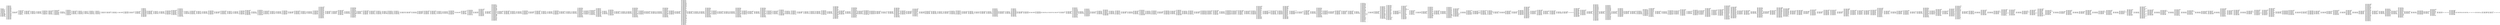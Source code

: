 digraph "graph.cfg.gv" {
	subgraph global {
		node [fontname=Courier fontsize=30.0 rank=same shape=box]
		block_0 [label="0: %00 = #0x1\l2: %01 = #0x40\l4: MSTORE(%01, %00)\l5: [NO_SSA] DUP1\l6: [NO_SSA] PUSH1\l8: [NO_SSA] DUP2\l9: [NO_SSA] MSTORE\la: [NO_SSA] PUSH1\lc: [NO_SSA] ADD\ld: [NO_SSA] PUSH2\l10: [NO_SSA] PUSH1\l12: [NO_SSA] SWAP2\l13: [NO_SSA] CODECOPY\l14: [NO_SSA] PUSH1\l16: [NO_SSA] PUSH1\l18: [NO_SSA] PUSH1\l1a: [NO_SSA] INVALID\l"]
		block_1b [label="1b: [NO_SSA] SUB\l1c: [NO_SSA] DUP11\l1d: [NO_SSA] AND\l1e: [NO_SSA] PUSH1\l20: [NO_SSA] SWAP1\l21: [NO_SSA] DUP2\l22: [NO_SSA] MSTORE\l23: [NO_SSA] PUSH1\l25: [NO_SSA] PUSH1\l27: [NO_SSA] SWAP1\l28: [NO_SSA] DUP2\l29: [NO_SSA] MSTORE\l2a: [NO_SSA] PUSH1\l2c: [NO_SSA] DUP1\l2d: [NO_SSA] DUP4\l2e: [NO_SSA] SHA3\l2f: [NO_SSA] CALLER\l30: [NO_SSA] DUP5\l31: [NO_SSA] MSTORE\l32: [NO_SSA] SWAP1\l33: [NO_SSA] SWAP2\l34: [NO_SSA] MSTORE\l35: [NO_SSA] SWAP1\l36: [NO_SSA] SHA3\l37: [NO_SSA] SLOAD\l38: [NO_SSA] SWAP2\l39: [NO_SSA] SWAP1\l3a: [NO_SSA] PUSH2\l3d: [NO_SSA] JUMP\l"]
		block_3e [label="3e: [NO_SSA] JUMPDEST\l3f: [NO_SSA] PUSH2\l42: [NO_SSA] JUMP\l"]
		block_43 [label="43: [NO_SSA] JUMPDEST\l44: [NO_SSA] POP\l45: [NO_SSA] PUSH1\l47: [NO_SSA] SWAP4\l48: [NO_SSA] SWAP3\l49: [NO_SSA] POP\l4a: [NO_SSA] POP\l4b: [NO_SSA] POP\l4c: [NO_SSA] JUMP\l"]
		block_4d [label="4d: [NO_SSA] JUMPDEST\l4e: [NO_SSA] PUSH1\l50: [NO_SSA] SLOAD\l51: [NO_SSA] PUSH1\l53: [NO_SSA] PUSH1\l55: [NO_SSA] PUSH1\l57: [NO_SSA] INVALID\l"]
		block_58 [label="58: [NO_SSA] SUB\l59: [NO_SSA] AND\l5a: [NO_SSA] CALLER\l5b: [NO_SSA] EQ\l5c: [NO_SSA] PUSH2\l5f: [NO_SSA] JUMPI\l"]
		block_60 [label="60: [NO_SSA] PUSH1\l62: [NO_SSA] MLOAD\l63: [NO_SSA] PUSH3\l67: [NO_SSA] PUSH1\l69: [NO_SSA] INVALID\l"]
		block_6a [label="6a: [NO_SSA] DUP2\l6b: [NO_SSA] MSTORE\l6c: [NO_SSA] PUSH1\l6e: [NO_SSA] ADD\l6f: [NO_SSA] PUSH2\l72: [NO_SSA] SWAP1\l73: [NO_SSA] PUSH2\l76: [NO_SSA] JUMP\l"]
		block_77 [label="77: [NO_SSA] JUMPDEST\l78: [NO_SSA] PUSH1\l7a: [NO_SSA] MLOAD\l7b: [NO_SSA] DUP1\l7c: [NO_SSA] SWAP2\l7d: [NO_SSA] SUB\l7e: [NO_SSA] SWAP1\l7f: [NO_SSA] REVERT\l"]
		block_80 [label="80: [NO_SSA] JUMPDEST\l81: [NO_SSA] PUSH1\l83: [NO_SSA] DUP1\l84: [NO_SSA] SLOAD\l85: [NO_SSA] SWAP2\l86: [NO_SSA] ISZERO\l87: [NO_SSA] ISZERO\l88: [NO_SSA] PUSH1\l8a: [NO_SSA] PUSH1\l8c: [NO_SSA] INVALID\l"]
		block_8d [label="8d: [NO_SSA] MUL\l8e: [NO_SSA] PUSH1\l90: [NO_SSA] PUSH1\l92: [NO_SSA] INVALID\l"]
		block_93 [label="93: [NO_SSA] NOT\l94: [NO_SSA] SWAP1\l95: [NO_SSA] SWAP3\l96: [NO_SSA] AND\l97: [NO_SSA] SWAP2\l98: [NO_SSA] SWAP1\l99: [NO_SSA] SWAP2\l9a: [NO_SSA] OR\l9b: [NO_SSA] SWAP1\l9c: [NO_SSA] SSTORE\l9d: [NO_SSA] JUMP\l"]
		block_9e [label="9e: [NO_SSA] JUMPDEST\l9f: [NO_SSA] PUSH1\la1: [NO_SSA] SLOAD\la2: [NO_SSA] PUSH1\la4: [NO_SSA] PUSH1\la6: [NO_SSA] PUSH1\la8: [NO_SSA] INVALID\l"]
		block_a9 [label="a9: [NO_SSA] SUB\laa: [NO_SSA] AND\lab: [NO_SSA] CALLER\lac: [NO_SSA] PUSH1\lae: [NO_SSA] PUSH1\lb0: [NO_SSA] PUSH1\lb2: [NO_SSA] INVALID\l"]
		block_b3 [label="b3: [NO_SSA] SUB\lb4: [NO_SSA] AND\lb5: [NO_SSA] EQ\lb6: [NO_SSA] DUP1\lb7: [NO_SSA] PUSH2\lba: [NO_SSA] JUMPI\l"]
		block_bb [label="bb: [NO_SSA] POP\lbc: [NO_SSA] PUSH1\lbe: [NO_SSA] SLOAD\lbf: [NO_SSA] PUSH1\lc1: [NO_SSA] PUSH1\lc3: [NO_SSA] PUSH1\lc5: [NO_SSA] INVALID\l"]
		block_c6 [label="c6: [NO_SSA] SUB\lc7: [NO_SSA] AND\lc8: [NO_SSA] CALLER\lc9: [NO_SSA] PUSH1\lcb: [NO_SSA] PUSH1\lcd: [NO_SSA] PUSH1\lcf: [NO_SSA] INVALID\l"]
		block_d0 [label="d0: [NO_SSA] SUB\ld1: [NO_SSA] AND\ld2: [NO_SSA] EQ\l"]
		block_d3 [label="d3: [NO_SSA] JUMPDEST\ld4: [NO_SSA] PUSH2\ld7: [NO_SSA] JUMPI\l"]
		block_d8 [label="d8: [NO_SSA] PUSH1\lda: [NO_SSA] DUP1\ldb: [NO_SSA] REVERT\l"]
		block_dc [label="dc: [NO_SSA] JUMPDEST\ldd: [NO_SSA] INVALID\l"]
		block_de [label="de: [NO_SSA] PUSH2\le1: [NO_SSA] DUP2\le2: [NO_SSA] PUSH2\le5: [NO_SSA] JUMP\l"]
		block_e6 [label="e6: [NO_SSA] JUMPDEST\le7: [NO_SSA] POP\le8: [NO_SSA] JUMP\l"]
		block_e9 [label="e9: [NO_SSA] JUMPDEST\lea: [NO_SSA] PUSH1\lec: [NO_SSA] PUSH1\lee: [NO_SSA] PUSH1\lf0: [NO_SSA] INVALID\l"]
		block_f1 [label="f1: [NO_SSA] SUB\lf2: [NO_SSA] DUP2\lf3: [NO_SSA] AND\lf4: [NO_SSA] PUSH1\lf6: [NO_SSA] SWAP1\lf7: [NO_SSA] DUP2\lf8: [NO_SSA] MSTORE\lf9: [NO_SSA] PUSH1\lfb: [NO_SSA] PUSH1\lfd: [NO_SSA] MSTORE\lfe: [NO_SSA] PUSH1\l100: [NO_SSA] DUP2\l101: [NO_SSA] SHA3\l102: [NO_SSA] SLOAD\l103: [NO_SSA] PUSH2\l106: [NO_SSA] SWAP1\l107: [NO_SSA] PUSH2\l10a: [NO_SSA] JUMP\l"]
		block_10b [label="10b: [NO_SSA] JUMPDEST\l10c: [NO_SSA] PUSH1\l10e: [NO_SSA] SLOAD\l10f: [NO_SSA] PUSH1\l111: [NO_SSA] PUSH1\l113: [NO_SSA] PUSH1\l115: [NO_SSA] INVALID\l"]
		block_116 [label="116: [NO_SSA] SUB\l117: [NO_SSA] AND\l118: [NO_SSA] CALLER\l119: [NO_SSA] EQ\l11a: [NO_SSA] PUSH2\l11d: [NO_SSA] JUMPI\l"]
		block_11e [label="11e: [NO_SSA] PUSH1\l120: [NO_SSA] MLOAD\l121: [NO_SSA] PUSH3\l125: [NO_SSA] PUSH1\l127: [NO_SSA] INVALID\l"]
		block_128 [label="128: [NO_SSA] DUP2\l129: [NO_SSA] MSTORE\l12a: [NO_SSA] PUSH1\l12c: [NO_SSA] ADD\l12d: [NO_SSA] PUSH2\l130: [NO_SSA] SWAP1\l131: [NO_SSA] PUSH2\l134: [NO_SSA] JUMP\l"]
		block_135 [label="135: [NO_SSA] JUMPDEST\l136: [NO_SSA] PUSH1\l138: [NO_SSA] DUP1\l139: [NO_SSA] SLOAD\l13a: [NO_SSA] PUSH1\l13c: [NO_SSA] MLOAD\l13d: [NO_SSA] PUSH1\l13f: [NO_SSA] PUSH1\l141: [NO_SSA] PUSH1\l143: [NO_SSA] INVALID\l"]
		block_144 [label="144: [NO_SSA] SUB\l145: [NO_SSA] SWAP1\l146: [NO_SSA] SWAP2\l147: [NO_SSA] AND\l148: [NO_SSA] SWAP1\l149: [NO_SSA] PUSH32\l16a: [NO_SSA] SWAP1\l16b: [NO_SSA] DUP4\l16c: [NO_SSA] SWAP1\l16d: [NO_SSA] LOG3\l16e: [NO_SSA] PUSH1\l170: [NO_SSA] DUP1\l171: [NO_SSA] SLOAD\l172: [NO_SSA] PUSH1\l174: [NO_SSA] PUSH1\l176: [NO_SSA] PUSH1\l178: [NO_SSA] INVALID\l"]
		block_179 [label="179: [NO_SSA] SUB\l17a: [NO_SSA] NOT\l17b: [NO_SSA] AND\l17c: [NO_SSA] SWAP1\l17d: [NO_SSA] SSTORE\l17e: [NO_SSA] JUMP\l"]
		block_17f [label="17f: [NO_SSA] JUMPDEST\l180: [NO_SSA] PUSH1\l182: [NO_SSA] SLOAD\l183: [NO_SSA] PUSH1\l185: [NO_SSA] PUSH1\l187: [NO_SSA] PUSH1\l189: [NO_SSA] INVALID\l"]
		block_18a [label="18a: [NO_SSA] SUB\l18b: [NO_SSA] AND\l18c: [NO_SSA] CALLER\l18d: [NO_SSA] EQ\l18e: [NO_SSA] PUSH2\l191: [NO_SSA] JUMPI\l"]
		block_192 [label="192: [NO_SSA] PUSH1\l194: [NO_SSA] MLOAD\l195: [NO_SSA] PUSH3\l199: [NO_SSA] PUSH1\l19b: [NO_SSA] INVALID\l"]
		block_19c [label="19c: [NO_SSA] DUP2\l19d: [NO_SSA] MSTORE\l19e: [NO_SSA] PUSH1\l1a0: [NO_SSA] ADD\l1a1: [NO_SSA] PUSH2\l1a4: [NO_SSA] SWAP1\l1a5: [NO_SSA] PUSH2\l1a8: [NO_SSA] JUMP\l"]
		block_1a9 [label="1a9: [NO_SSA] JUMPDEST\l1aa: [NO_SSA] PUSH1\l1ac: [NO_SSA] SSTORE\l1ad: [NO_SSA] JUMP\l"]
		block_1ae [label="1ae: [NO_SSA] JUMPDEST\l1af: [NO_SSA] PUSH1\l1b1: [NO_SSA] SLOAD\l1b2: [NO_SSA] PUSH1\l1b4: [NO_SSA] PUSH1\l1b6: [NO_SSA] PUSH1\l1b8: [NO_SSA] INVALID\l"]
		block_1b9 [label="1b9: [NO_SSA] SUB\l1ba: [NO_SSA] AND\l1bb: [NO_SSA] CALLER\l1bc: [NO_SSA] EQ\l1bd: [NO_SSA] PUSH2\l1c0: [NO_SSA] JUMPI\l"]
		block_1c1 [label="1c1: [NO_SSA] PUSH1\l1c3: [NO_SSA] MLOAD\l1c4: [NO_SSA] PUSH3\l1c8: [NO_SSA] PUSH1\l1ca: [NO_SSA] INVALID\l"]
		block_1cb [label="1cb: [NO_SSA] DUP2\l1cc: [NO_SSA] MSTORE\l1cd: [NO_SSA] PUSH1\l1cf: [NO_SSA] ADD\l1d0: [NO_SSA] PUSH2\l1d3: [NO_SSA] SWAP1\l1d4: [NO_SSA] PUSH2\l1d7: [NO_SSA] JUMP\l"]
		block_1d8 [label="1d8: [NO_SSA] JUMPDEST\l1d9: [NO_SSA] PUSH1\l1db: [NO_SSA] DUP1\l1dc: [NO_SSA] SLOAD\l1dd: [NO_SSA] SWAP2\l1de: [NO_SSA] ISZERO\l1df: [NO_SSA] ISZERO\l1e0: [NO_SSA] PUSH1\l1e2: [NO_SSA] PUSH1\l1e4: [NO_SSA] INVALID\l"]
		block_1e5 [label="1e5: [NO_SSA] MUL\l1e6: [NO_SSA] PUSH1\l1e8: [NO_SSA] PUSH1\l1ea: [NO_SSA] INVALID\l"]
		block_1eb [label="1eb: [NO_SSA] NOT\l1ec: [NO_SSA] SWAP1\l1ed: [NO_SSA] SWAP3\l1ee: [NO_SSA] AND\l1ef: [NO_SSA] SWAP2\l1f0: [NO_SSA] SWAP1\l1f1: [NO_SSA] SWAP2\l1f2: [NO_SSA] OR\l1f3: [NO_SSA] SWAP1\l1f4: [NO_SSA] SSTORE\l1f5: [NO_SSA] JUMP\l"]
		block_1f6 [label="1f6: [NO_SSA] JUMPDEST\l1f7: [NO_SSA] PUSH1\l1f9: [NO_SSA] SLOAD\l1fa: [NO_SSA] PUSH1\l1fc: [NO_SSA] PUSH1\l1fe: [NO_SSA] PUSH1\l200: [NO_SSA] INVALID\l"]
		block_201 [label="201: [NO_SSA] SUB\l202: [NO_SSA] AND\l203: [NO_SSA] CALLER\l204: [NO_SSA] EQ\l205: [NO_SSA] PUSH2\l208: [NO_SSA] JUMPI\l"]
		block_209 [label="209: [NO_SSA] PUSH1\l20b: [NO_SSA] MLOAD\l20c: [NO_SSA] PUSH3\l210: [NO_SSA] PUSH1\l212: [NO_SSA] INVALID\l"]
		block_213 [label="213: [NO_SSA] DUP2\l214: [NO_SSA] MSTORE\l215: [NO_SSA] PUSH1\l217: [NO_SSA] ADD\l218: [NO_SSA] PUSH2\l21b: [NO_SSA] SWAP1\l21c: [NO_SSA] PUSH2\l21f: [NO_SSA] JUMP\l"]
		block_220 [label="220: [NO_SSA] JUMPDEST\l221: [NO_SSA] PUSH1\l223: [NO_SSA] SSTORE\l224: [NO_SSA] JUMP\l"]
		block_225 [label="225: [NO_SSA] JUMPDEST\l226: [NO_SSA] PUSH1\l228: [NO_SSA] SLOAD\l229: [NO_SSA] PUSH1\l22b: [NO_SSA] PUSH1\l22d: [NO_SSA] PUSH1\l22f: [NO_SSA] INVALID\l"]
		block_230 [label="230: [NO_SSA] SUB\l231: [NO_SSA] AND\l232: [NO_SSA] CALLER\l233: [NO_SSA] EQ\l234: [NO_SSA] PUSH2\l237: [NO_SSA] JUMPI\l"]
		block_238 [label="238: [NO_SSA] PUSH1\l23a: [NO_SSA] MLOAD\l23b: [NO_SSA] PUSH3\l23f: [NO_SSA] PUSH1\l241: [NO_SSA] INVALID\l"]
		block_242 [label="242: [NO_SSA] DUP2\l243: [NO_SSA] MSTORE\l244: [NO_SSA] PUSH1\l246: [NO_SSA] ADD\l247: [NO_SSA] PUSH2\l24a: [NO_SSA] SWAP1\l24b: [NO_SSA] PUSH2\l24e: [NO_SSA] JUMP\l"]
		block_24f [label="24f: [NO_SSA] JUMPDEST\l250: [NO_SSA] PUSH1\l252: [NO_SSA] DUP5\l253: [NO_SSA] SWAP1\l254: [NO_SSA] SSTORE\l255: [NO_SSA] PUSH1\l257: [NO_SSA] DUP4\l258: [NO_SSA] SWAP1\l259: [NO_SSA] SSTORE\l25a: [NO_SSA] PUSH1\l25c: [NO_SSA] DUP3\l25d: [NO_SSA] SWAP1\l25e: [NO_SSA] SSTORE\l25f: [NO_SSA] PUSH1\l261: [NO_SSA] DUP2\l262: [NO_SSA] SWAP1\l263: [NO_SSA] SSTORE\l264: [NO_SSA] DUP1\l265: [NO_SSA] DUP3\l266: [NO_SSA] PUSH2\l269: [NO_SSA] DUP6\l26a: [NO_SSA] DUP8\l26b: [NO_SSA] PUSH2\l26e: [NO_SSA] JUMP\l"]
		block_26f [label="26f: [NO_SSA] JUMPDEST\l270: [NO_SSA] PUSH2\l273: [NO_SSA] SWAP2\l274: [NO_SSA] SWAP1\l275: [NO_SSA] PUSH2\l278: [NO_SSA] JUMP\l"]
		block_279 [label="279: [NO_SSA] JUMPDEST\l27a: [NO_SSA] PUSH2\l27d: [NO_SSA] SWAP2\l27e: [NO_SSA] SWAP1\l27f: [NO_SSA] PUSH2\l282: [NO_SSA] JUMP\l"]
		block_283 [label="283: [NO_SSA] JUMPDEST\l284: [NO_SSA] PUSH1\l286: [NO_SSA] DUP2\l287: [NO_SSA] SWAP1\l288: [NO_SSA] SSTORE\l289: [NO_SSA] PUSH1\l28b: [NO_SSA] LT\l28c: [NO_SSA] ISZERO\l28d: [NO_SSA] PUSH2\l290: [NO_SSA] JUMPI\l"]
		block_291 [label="291: [NO_SSA] PUSH1\l293: [NO_SSA] MLOAD\l294: [NO_SSA] PUSH3\l298: [NO_SSA] PUSH1\l29a: [NO_SSA] INVALID\l"]
		block_29b [label="29b: [NO_SSA] DUP2\l29c: [NO_SSA] MSTORE\l29d: [NO_SSA] PUSH1\l29f: [NO_SSA] PUSH1\l2a1: [NO_SSA] DUP3\l2a2: [NO_SSA] ADD\l2a3: [NO_SSA] MSTORE\l2a4: [NO_SSA] PUSH1\l2a6: [NO_SSA] PUSH1\l2a8: [NO_SSA] DUP3\l2a9: [NO_SSA] ADD\l2aa: [NO_SSA] MSTORE\l2ab: [NO_SSA] PUSH32\l2cc: [NO_SSA] PUSH1\l2ce: [NO_SSA] DUP3\l2cf: [NO_SSA] ADD\l2d0: [NO_SSA] MSTORE\l2d1: [NO_SSA] PUSH1\l2d3: [NO_SSA] ADD\l2d4: [NO_SSA] PUSH2\l2d7: [NO_SSA] JUMP\l"]
		block_2d8 [label="2d8: [NO_SSA] JUMPDEST\l2d9: [NO_SSA] POP\l2da: [NO_SSA] POP\l2db: [NO_SSA] POP\l2dc: [NO_SSA] POP\l2dd: [NO_SSA] JUMP\l"]
		block_2de [label="2de: [NO_SSA] JUMPDEST\l2df: [NO_SSA] PUSH1\l2e1: [NO_SSA] PUSH2\l2e4: [NO_SSA] CALLER\l2e5: [NO_SSA] DUP5\l2e6: [NO_SSA] DUP5\l2e7: [NO_SSA] PUSH2\l2ea: [NO_SSA] JUMP\l"]
		block_2eb [label="2eb: [NO_SSA] JUMPDEST\l2ec: [NO_SSA] PUSH1\l2ee: [NO_SSA] SLOAD\l2ef: [NO_SSA] PUSH1\l2f1: [NO_SSA] PUSH1\l2f3: [NO_SSA] PUSH1\l2f5: [NO_SSA] INVALID\l"]
		block_2f6 [label="2f6: [NO_SSA] SUB\l2f7: [NO_SSA] AND\l2f8: [NO_SSA] CALLER\l2f9: [NO_SSA] PUSH1\l2fb: [NO_SSA] PUSH1\l2fd: [NO_SSA] PUSH1\l2ff: [NO_SSA] INVALID\l"]
		block_300 [label="300: [NO_SSA] SUB\l301: [NO_SSA] AND\l302: [NO_SSA] EQ\l303: [NO_SSA] DUP1\l304: [NO_SSA] PUSH2\l307: [NO_SSA] JUMPI\l"]
		block_308 [label="308: [NO_SSA] POP\l309: [NO_SSA] PUSH1\l30b: [NO_SSA] SLOAD\l30c: [NO_SSA] PUSH1\l30e: [NO_SSA] PUSH1\l310: [NO_SSA] PUSH1\l312: [NO_SSA] INVALID\l"]
		block_313 [label="313: [NO_SSA] SUB\l314: [NO_SSA] AND\l315: [NO_SSA] CALLER\l316: [NO_SSA] PUSH1\l318: [NO_SSA] PUSH1\l31a: [NO_SSA] PUSH1\l31c: [NO_SSA] INVALID\l"]
		block_31d [label="31d: [NO_SSA] SUB\l31e: [NO_SSA] AND\l31f: [NO_SSA] EQ\l"]
		block_320 [label="320: [NO_SSA] JUMPDEST\l321: [NO_SSA] PUSH2\l324: [NO_SSA] JUMPI\l"]
		block_325 [label="325: [NO_SSA] PUSH1\l327: [NO_SSA] DUP1\l328: [NO_SSA] REVERT\l"]
		block_329 [label="329: [NO_SSA] JUMPDEST\l32a: [NO_SSA] PUSH1\l32c: [NO_SSA] PUSH2\l32f: [NO_SSA] ADDRESS\l330: [NO_SSA] PUSH2\l333: [NO_SSA] JUMP\l"]
		block_334 [label="334: [NO_SSA] JUMPDEST\l335: [NO_SSA] SWAP1\l336: [NO_SSA] POP\l337: [NO_SSA] PUSH2\l33a: [NO_SSA] DUP2\l33b: [NO_SSA] PUSH2\l33e: [NO_SSA] JUMP\l"]
		block_33f [label="33f: [NO_SSA] JUMPDEST\l340: [NO_SSA] PUSH1\l342: [NO_SSA] SLOAD\l343: [NO_SSA] PUSH1\l345: [NO_SSA] PUSH1\l347: [NO_SSA] PUSH1\l349: [NO_SSA] INVALID\l"]
		block_34a [label="34a: [NO_SSA] SUB\l34b: [NO_SSA] AND\l34c: [NO_SSA] CALLER\l34d: [NO_SSA] EQ\l34e: [NO_SSA] PUSH2\l351: [NO_SSA] JUMPI\l"]
		block_352 [label="352: [NO_SSA] PUSH1\l354: [NO_SSA] MLOAD\l355: [NO_SSA] PUSH3\l359: [NO_SSA] PUSH1\l35b: [NO_SSA] INVALID\l"]
		block_35c [label="35c: [NO_SSA] DUP2\l35d: [NO_SSA] MSTORE\l35e: [NO_SSA] PUSH1\l360: [NO_SSA] ADD\l361: [NO_SSA] PUSH2\l364: [NO_SSA] SWAP1\l365: [NO_SSA] PUSH2\l368: [NO_SSA] JUMP\l"]
		block_369 [label="369: [NO_SSA] JUMPDEST\l36a: [NO_SSA] PUSH1\l"]
		block_36c [label="36c: [NO_SSA] JUMPDEST\l36d: [NO_SSA] DUP3\l36e: [NO_SSA] DUP2\l36f: [NO_SSA] LT\l370: [NO_SSA] ISZERO\l371: [NO_SSA] PUSH2\l374: [NO_SSA] JUMPI\l"]
		block_375 [label="375: [NO_SSA] DUP2\l376: [NO_SSA] PUSH1\l378: [NO_SSA] PUSH1\l37a: [NO_SSA] DUP7\l37b: [NO_SSA] DUP7\l37c: [NO_SSA] DUP6\l37d: [NO_SSA] DUP2\l37e: [NO_SSA] DUP2\l37f: [NO_SSA] LT\l380: [NO_SSA] PUSH2\l383: [NO_SSA] JUMPI\l"]
		block_384 [label="384: [NO_SSA] PUSH2\l387: [NO_SSA] PUSH2\l38a: [NO_SSA] JUMP\l"]
		block_38b [label="38b: [NO_SSA] JUMPDEST\l38c: [NO_SSA] SWAP1\l38d: [NO_SSA] POP\l38e: [NO_SSA] PUSH1\l390: [NO_SSA] MUL\l391: [NO_SSA] ADD\l392: [NO_SSA] PUSH1\l394: [NO_SSA] DUP2\l395: [NO_SSA] ADD\l396: [NO_SSA] SWAP1\l397: [NO_SSA] PUSH2\l39a: [NO_SSA] SWAP2\l39b: [NO_SSA] SWAP1\l39c: [NO_SSA] PUSH2\l39f: [NO_SSA] JUMP\l"]
		block_3a0 [label="3a0: [NO_SSA] JUMPDEST\l3a1: [NO_SSA] PUSH1\l3a3: [NO_SSA] PUSH1\l3a5: [NO_SSA] PUSH1\l3a7: [NO_SSA] INVALID\l"]
		block_3a8 [label="3a8: [NO_SSA] SUB\l3a9: [NO_SSA] AND\l3aa: [NO_SSA] DUP2\l3ab: [NO_SSA] MSTORE\l3ac: [NO_SSA] PUSH1\l3ae: [NO_SSA] DUP2\l3af: [NO_SSA] ADD\l3b0: [NO_SSA] SWAP2\l3b1: [NO_SSA] SWAP1\l3b2: [NO_SSA] SWAP2\l3b3: [NO_SSA] MSTORE\l3b4: [NO_SSA] PUSH1\l3b6: [NO_SSA] ADD\l3b7: [NO_SSA] PUSH1\l3b9: [NO_SSA] SHA3\l3ba: [NO_SSA] DUP1\l3bb: [NO_SSA] SLOAD\l3bc: [NO_SSA] PUSH1\l3be: [NO_SSA] NOT\l3bf: [NO_SSA] AND\l3c0: [NO_SSA] SWAP2\l3c1: [NO_SSA] ISZERO\l3c2: [NO_SSA] ISZERO\l3c3: [NO_SSA] SWAP2\l3c4: [NO_SSA] SWAP1\l3c5: [NO_SSA] SWAP2\l3c6: [NO_SSA] OR\l3c7: [NO_SSA] SWAP1\l3c8: [NO_SSA] SSTORE\l3c9: [NO_SSA] DUP1\l3ca: [NO_SSA] PUSH2\l3cd: [NO_SSA] DUP2\l3ce: [NO_SSA] PUSH2\l3d1: [NO_SSA] JUMP\l"]
		block_3d2 [label="3d2: [NO_SSA] JUMPDEST\l3d3: [NO_SSA] SWAP2\l3d4: [NO_SSA] POP\l3d5: [NO_SSA] POP\l3d6: [NO_SSA] PUSH2\l3d9: [NO_SSA] JUMP\l"]
		block_3da [label="3da: [NO_SSA] JUMPDEST\l3db: [NO_SSA] PUSH1\l3dd: [NO_SSA] SLOAD\l3de: [NO_SSA] PUSH1\l3e0: [NO_SSA] PUSH1\l3e2: [NO_SSA] PUSH1\l3e4: [NO_SSA] INVALID\l"]
		block_3e5 [label="3e5: [NO_SSA] SUB\l3e6: [NO_SSA] AND\l3e7: [NO_SSA] CALLER\l3e8: [NO_SSA] EQ\l3e9: [NO_SSA] PUSH2\l3ec: [NO_SSA] JUMPI\l"]
		block_3ed [label="3ed: [NO_SSA] PUSH1\l3ef: [NO_SSA] MLOAD\l3f0: [NO_SSA] PUSH3\l3f4: [NO_SSA] PUSH1\l3f6: [NO_SSA] INVALID\l"]
		block_3f7 [label="3f7: [NO_SSA] DUP2\l3f8: [NO_SSA] MSTORE\l3f9: [NO_SSA] PUSH1\l3fb: [NO_SSA] ADD\l3fc: [NO_SSA] PUSH2\l3ff: [NO_SSA] SWAP1\l400: [NO_SSA] PUSH2\l403: [NO_SSA] JUMP\l"]
		block_404 [label="404: [NO_SSA] JUMPDEST\l405: [NO_SSA] PUSH1\l407: [NO_SSA] SSTORE\l408: [NO_SSA] JUMP\l"]
		block_409 [label="409: [NO_SSA] JUMPDEST\l40a: [NO_SSA] PUSH1\l40c: [NO_SSA] SLOAD\l40d: [NO_SSA] PUSH1\l40f: [NO_SSA] PUSH1\l411: [NO_SSA] PUSH1\l413: [NO_SSA] INVALID\l"]
		block_414 [label="414: [NO_SSA] SUB\l415: [NO_SSA] AND\l416: [NO_SSA] CALLER\l417: [NO_SSA] EQ\l418: [NO_SSA] PUSH2\l41b: [NO_SSA] JUMPI\l"]
		block_41c [label="41c: [NO_SSA] PUSH1\l41e: [NO_SSA] MLOAD\l41f: [NO_SSA] PUSH3\l423: [NO_SSA] PUSH1\l425: [NO_SSA] INVALID\l"]
		block_426 [label="426: [NO_SSA] DUP2\l427: [NO_SSA] MSTORE\l428: [NO_SSA] PUSH1\l42a: [NO_SSA] ADD\l42b: [NO_SSA] PUSH2\l42e: [NO_SSA] SWAP1\l42f: [NO_SSA] PUSH2\l432: [NO_SSA] JUMP\l"]
		block_433 [label="433: [NO_SSA] JUMPDEST\l434: [NO_SSA] PUSH1\l436: [NO_SSA] PUSH1\l438: [NO_SSA] PUSH1\l43a: [NO_SSA] INVALID\l"]
		block_43b [label="43b: [NO_SSA] SUB\l43c: [NO_SSA] DUP2\l43d: [NO_SSA] AND\l43e: [NO_SSA] PUSH2\l441: [NO_SSA] JUMPI\l"]
		block_442 [label="442: [NO_SSA] PUSH1\l444: [NO_SSA] MLOAD\l445: [NO_SSA] PUSH3\l449: [NO_SSA] PUSH1\l44b: [NO_SSA] INVALID\l"]
		block_44c [label="44c: [NO_SSA] DUP2\l44d: [NO_SSA] MSTORE\l44e: [NO_SSA] PUSH1\l450: [NO_SSA] PUSH1\l452: [NO_SSA] DUP3\l453: [NO_SSA] ADD\l454: [NO_SSA] MSTORE\l455: [NO_SSA] PUSH1\l457: [NO_SSA] PUSH1\l459: [NO_SSA] DUP3\l45a: [NO_SSA] ADD\l45b: [NO_SSA] MSTORE\l45c: [NO_SSA] PUSH32\l47d: [NO_SSA] PUSH1\l47f: [NO_SSA] DUP3\l480: [NO_SSA] ADD\l481: [NO_SSA] MSTORE\l482: [NO_SSA] PUSH6\l489: [NO_SSA] PUSH1\l48b: [NO_SSA] INVALID\l"]
		block_48c [label="48c: [NO_SSA] PUSH1\l48e: [NO_SSA] DUP3\l48f: [NO_SSA] ADD\l490: [NO_SSA] MSTORE\l491: [NO_SSA] PUSH1\l493: [NO_SSA] ADD\l494: [NO_SSA] PUSH2\l497: [NO_SSA] JUMP\l"]
		block_498 [label="498: [NO_SSA] JUMPDEST\l499: [NO_SSA] PUSH1\l49b: [NO_SSA] DUP1\l49c: [NO_SSA] SLOAD\l49d: [NO_SSA] PUSH1\l49f: [NO_SSA] MLOAD\l4a0: [NO_SSA] PUSH1\l4a2: [NO_SSA] PUSH1\l4a4: [NO_SSA] PUSH1\l4a6: [NO_SSA] INVALID\l"]
		block_4a7 [label="4a7: [NO_SSA] SUB\l4a8: [NO_SSA] DUP1\l4a9: [NO_SSA] DUP6\l4aa: [NO_SSA] AND\l4ab: [NO_SSA] SWAP4\l4ac: [NO_SSA] SWAP3\l4ad: [NO_SSA] AND\l4ae: [NO_SSA] SWAP2\l4af: [NO_SSA] PUSH32\l4d0: [NO_SSA] SWAP2\l4d1: [NO_SSA] LOG3\l4d2: [NO_SSA] PUSH1\l4d4: [NO_SSA] DUP1\l4d5: [NO_SSA] SLOAD\l4d6: [NO_SSA] PUSH1\l4d8: [NO_SSA] PUSH1\l4da: [NO_SSA] PUSH1\l4dc: [NO_SSA] INVALID\l"]
		block_4dd [label="4dd: [NO_SSA] SUB\l4de: [NO_SSA] NOT\l4df: [NO_SSA] AND\l4e0: [NO_SSA] PUSH1\l4e2: [NO_SSA] PUSH1\l4e4: [NO_SSA] PUSH1\l4e6: [NO_SSA] INVALID\l"]
		block_4e7 [label="4e7: [NO_SSA] SUB\l4e8: [NO_SSA] SWAP3\l4e9: [NO_SSA] SWAP1\l4ea: [NO_SSA] SWAP3\l4eb: [NO_SSA] AND\l4ec: [NO_SSA] SWAP2\l4ed: [NO_SSA] SWAP1\l4ee: [NO_SSA] SWAP2\l4ef: [NO_SSA] OR\l4f0: [NO_SSA] SWAP1\l4f1: [NO_SSA] SSTORE\l4f2: [NO_SSA] JUMP\l"]
		block_4f3 [label="4f3: [NO_SSA] JUMPDEST\l4f4: [NO_SSA] PUSH1\l4f6: [NO_SSA] PUSH1\l4f8: [NO_SSA] PUSH1\l4fa: [NO_SSA] INVALID\l"]
		block_4fb [label="4fb: [NO_SSA] SUB\l4fc: [NO_SSA] DUP4\l4fd: [NO_SSA] AND\l4fe: [NO_SSA] PUSH2\l501: [NO_SSA] JUMPI\l"]
		block_502 [label="502: [NO_SSA] PUSH1\l504: [NO_SSA] MLOAD\l505: [NO_SSA] PUSH3\l509: [NO_SSA] PUSH1\l50b: [NO_SSA] INVALID\l"]
		block_50c [label="50c: [NO_SSA] DUP2\l50d: [NO_SSA] MSTORE\l50e: [NO_SSA] PUSH1\l510: [NO_SSA] PUSH1\l512: [NO_SSA] DUP3\l513: [NO_SSA] ADD\l514: [NO_SSA] MSTORE\l515: [NO_SSA] PUSH1\l517: [NO_SSA] DUP1\l518: [NO_SSA] DUP3\l519: [NO_SSA] ADD\l51a: [NO_SSA] MSTORE\l51b: [NO_SSA] PUSH32\l53c: [NO_SSA] PUSH1\l53e: [NO_SSA] DUP3\l53f: [NO_SSA] ADD\l540: [NO_SSA] MSTORE\l541: [NO_SSA] PUSH4\l546: [NO_SSA] PUSH1\l548: [NO_SSA] INVALID\l"]
		block_549 [label="549: [NO_SSA] PUSH1\l54b: [NO_SSA] DUP3\l54c: [NO_SSA] ADD\l54d: [NO_SSA] MSTORE\l54e: [NO_SSA] PUSH1\l550: [NO_SSA] ADD\l551: [NO_SSA] PUSH2\l554: [NO_SSA] JUMP\l"]
		block_555 [label="555: [NO_SSA] JUMPDEST\l556: [NO_SSA] PUSH1\l558: [NO_SSA] PUSH1\l55a: [NO_SSA] PUSH1\l55c: [NO_SSA] INVALID\l"]
		block_55d [label="55d: [NO_SSA] SUB\l55e: [NO_SSA] DUP3\l55f: [NO_SSA] AND\l560: [NO_SSA] PUSH2\l563: [NO_SSA] JUMPI\l"]
		block_564 [label="564: [NO_SSA] PUSH1\l566: [NO_SSA] MLOAD\l567: [NO_SSA] PUSH3\l56b: [NO_SSA] PUSH1\l56d: [NO_SSA] INVALID\l"]
		block_56e [label="56e: [NO_SSA] DUP2\l56f: [NO_SSA] MSTORE\l570: [NO_SSA] PUSH1\l572: [NO_SSA] PUSH1\l574: [NO_SSA] DUP3\l575: [NO_SSA] ADD\l576: [NO_SSA] MSTORE\l577: [NO_SSA] PUSH1\l579: [NO_SSA] PUSH1\l57b: [NO_SSA] DUP3\l57c: [NO_SSA] ADD\l57d: [NO_SSA] MSTORE\l57e: [NO_SSA] PUSH32\l59f: [NO_SSA] PUSH1\l5a1: [NO_SSA] DUP3\l5a2: [NO_SSA] ADD\l5a3: [NO_SSA] MSTORE\l5a4: [NO_SSA] PUSH2\l5a7: [NO_SSA] PUSH1\l5a9: [NO_SSA] INVALID\l"]
		block_5aa [label="5aa: [NO_SSA] PUSH1\l5ac: [NO_SSA] DUP3\l5ad: [NO_SSA] ADD\l5ae: [NO_SSA] MSTORE\l5af: [NO_SSA] PUSH1\l5b1: [NO_SSA] ADD\l5b2: [NO_SSA] PUSH2\l5b5: [NO_SSA] JUMP\l"]
		block_5b6 [label="5b6: [NO_SSA] JUMPDEST\l5b7: [NO_SSA] PUSH1\l5b9: [NO_SSA] PUSH1\l5bb: [NO_SSA] PUSH1\l5bd: [NO_SSA] INVALID\l"]
		block_5be [label="5be: [NO_SSA] SUB\l5bf: [NO_SSA] DUP4\l5c0: [NO_SSA] DUP2\l5c1: [NO_SSA] AND\l5c2: [NO_SSA] PUSH1\l5c4: [NO_SSA] DUP2\l5c5: [NO_SSA] DUP2\l5c6: [NO_SSA] MSTORE\l5c7: [NO_SSA] PUSH1\l5c9: [NO_SSA] PUSH1\l5cb: [NO_SSA] SWAP1\l5cc: [NO_SSA] DUP2\l5cd: [NO_SSA] MSTORE\l5ce: [NO_SSA] PUSH1\l5d0: [NO_SSA] DUP1\l5d1: [NO_SSA] DUP4\l5d2: [NO_SSA] SHA3\l5d3: [NO_SSA] SWAP5\l5d4: [NO_SSA] DUP8\l5d5: [NO_SSA] AND\l5d6: [NO_SSA] DUP1\l5d7: [NO_SSA] DUP5\l5d8: [NO_SSA] MSTORE\l5d9: [NO_SSA] SWAP5\l5da: [NO_SSA] DUP3\l5db: [NO_SSA] MSTORE\l5dc: [NO_SSA] SWAP2\l5dd: [NO_SSA] DUP3\l5de: [NO_SSA] SWAP1\l5df: [NO_SSA] SHA3\l5e0: [NO_SSA] DUP6\l5e1: [NO_SSA] SWAP1\l5e2: [NO_SSA] SSTORE\l5e3: [NO_SSA] SWAP1\l5e4: [NO_SSA] MLOAD\l5e5: [NO_SSA] DUP5\l5e6: [NO_SSA] DUP2\l5e7: [NO_SSA] MSTORE\l5e8: [NO_SSA] PUSH32\l609: [NO_SSA] SWAP2\l60a: [NO_SSA] ADD\l60b: [NO_SSA] PUSH1\l60d: [NO_SSA] MLOAD\l60e: [NO_SSA] DUP1\l60f: [NO_SSA] SWAP2\l610: [NO_SSA] SUB\l611: [NO_SSA] SWAP1\l612: [NO_SSA] LOG3\l613: [NO_SSA] POP\l614: [NO_SSA] POP\l615: [NO_SSA] POP\l616: [NO_SSA] JUMP\l"]
		block_617 [label="617: [NO_SSA] JUMPDEST\l618: [NO_SSA] PUSH1\l61a: [NO_SSA] PUSH1\l61c: [NO_SSA] PUSH1\l61e: [NO_SSA] INVALID\l"]
		block_61f [label="61f: [NO_SSA] SUB\l620: [NO_SSA] DUP4\l621: [NO_SSA] AND\l622: [NO_SSA] PUSH2\l625: [NO_SSA] JUMPI\l"]
		block_626 [label="626: [NO_SSA] PUSH1\l628: [NO_SSA] MLOAD\l629: [NO_SSA] PUSH3\l62d: [NO_SSA] PUSH1\l62f: [NO_SSA] INVALID\l"]
		block_630 [label="630: [NO_SSA] DUP2\l631: [NO_SSA] MSTORE\l632: [NO_SSA] PUSH1\l634: [NO_SSA] PUSH1\l636: [NO_SSA] DUP3\l637: [NO_SSA] ADD\l638: [NO_SSA] MSTORE\l639: [NO_SSA] PUSH1\l63b: [NO_SSA] PUSH1\l63d: [NO_SSA] DUP3\l63e: [NO_SSA] ADD\l63f: [NO_SSA] MSTORE\l640: [NO_SSA] PUSH32\l661: [NO_SSA] PUSH1\l663: [NO_SSA] DUP3\l664: [NO_SSA] ADD\l665: [NO_SSA] MSTORE\l666: [NO_SSA] PUSH5\l66c: [NO_SSA] PUSH1\l66e: [NO_SSA] INVALID\l"]
		block_66f [label="66f: [NO_SSA] PUSH1\l671: [NO_SSA] DUP3\l672: [NO_SSA] ADD\l673: [NO_SSA] MSTORE\l674: [NO_SSA] PUSH1\l676: [NO_SSA] ADD\l677: [NO_SSA] PUSH2\l67a: [NO_SSA] JUMP\l"]
		block_67b [label="67b: [NO_SSA] JUMPDEST\l67c: [NO_SSA] PUSH1\l67e: [NO_SSA] PUSH1\l680: [NO_SSA] PUSH1\l682: [NO_SSA] INVALID\l"]
		block_683 [label="683: [NO_SSA] SUB\l684: [NO_SSA] DUP3\l685: [NO_SSA] AND\l686: [NO_SSA] PUSH2\l689: [NO_SSA] JUMPI\l"]
		block_68a [label="68a: [NO_SSA] PUSH1\l68c: [NO_SSA] MLOAD\l68d: [NO_SSA] PUSH3\l691: [NO_SSA] PUSH1\l693: [NO_SSA] INVALID\l"]
		block_694 [label="694: [NO_SSA] DUP2\l695: [NO_SSA] MSTORE\l696: [NO_SSA] PUSH1\l698: [NO_SSA] PUSH1\l69a: [NO_SSA] DUP3\l69b: [NO_SSA] ADD\l69c: [NO_SSA] MSTORE\l69d: [NO_SSA] PUSH1\l69f: [NO_SSA] PUSH1\l6a1: [NO_SSA] DUP3\l6a2: [NO_SSA] ADD\l6a3: [NO_SSA] MSTORE\l6a4: [NO_SSA] PUSH32\l6c5: [NO_SSA] PUSH1\l6c7: [NO_SSA] DUP3\l6c8: [NO_SSA] ADD\l6c9: [NO_SSA] MSTORE\l6ca: [NO_SSA] PUSH3\l6ce: [NO_SSA] PUSH1\l6d0: [NO_SSA] INVALID\l"]
		block_6d1 [label="6d1: [NO_SSA] PUSH1\l6d3: [NO_SSA] DUP3\l6d4: [NO_SSA] ADD\l6d5: [NO_SSA] MSTORE\l6d6: [NO_SSA] PUSH1\l6d8: [NO_SSA] ADD\l6d9: [NO_SSA] PUSH2\l6dc: [NO_SSA] JUMP\l"]
		block_6dd [label="6dd: [NO_SSA] JUMPDEST\l6de: [NO_SSA] PUSH1\l6e0: [NO_SSA] DUP2\l6e1: [NO_SSA] GT\l6e2: [NO_SSA] PUSH2\l6e5: [NO_SSA] JUMPI\l"]
		block_6e6 [label="6e6: [NO_SSA] PUSH1\l6e8: [NO_SSA] MLOAD\l6e9: [NO_SSA] PUSH3\l6ed: [NO_SSA] PUSH1\l6ef: [NO_SSA] INVALID\l"]
		block_6f0 [label="6f0: [NO_SSA] DUP2\l6f1: [NO_SSA] MSTORE\l6f2: [NO_SSA] PUSH1\l6f4: [NO_SSA] PUSH1\l6f6: [NO_SSA] DUP3\l6f7: [NO_SSA] ADD\l6f8: [NO_SSA] MSTORE\l6f9: [NO_SSA] PUSH1\l6fb: [NO_SSA] PUSH1\l6fd: [NO_SSA] DUP3\l6fe: [NO_SSA] ADD\l6ff: [NO_SSA] MSTORE\l700: [NO_SSA] PUSH32\l721: [NO_SSA] PUSH1\l723: [NO_SSA] DUP3\l724: [NO_SSA] ADD\l725: [NO_SSA] MSTORE\l726: [NO_SSA] PUSH9\l730: [NO_SSA] PUSH1\l732: [NO_SSA] INVALID\l"]
		block_733 [label="733: [NO_SSA] PUSH1\l735: [NO_SSA] DUP3\l736: [NO_SSA] ADD\l737: [NO_SSA] MSTORE\l738: [NO_SSA] PUSH1\l73a: [NO_SSA] ADD\l73b: [NO_SSA] PUSH2\l73e: [NO_SSA] JUMP\l"]
		block_73f [label="73f: [NO_SSA] JUMPDEST\l740: [NO_SSA] PUSH1\l742: [NO_SSA] SLOAD\l743: [NO_SSA] PUSH1\l745: [NO_SSA] PUSH1\l747: [NO_SSA] PUSH1\l749: [NO_SSA] INVALID\l"]
		block_74a [label="74a: [NO_SSA] SUB\l74b: [NO_SSA] DUP5\l74c: [NO_SSA] DUP2\l74d: [NO_SSA] AND\l74e: [NO_SSA] SWAP2\l74f: [NO_SSA] AND\l750: [NO_SSA] EQ\l751: [NO_SSA] DUP1\l752: [NO_SSA] ISZERO\l753: [NO_SSA] SWAP1\l754: [NO_SSA] PUSH2\l757: [NO_SSA] JUMPI\l"]
		block_758 [label="758: [NO_SSA] POP\l759: [NO_SSA] PUSH1\l75b: [NO_SSA] SLOAD\l75c: [NO_SSA] PUSH1\l75e: [NO_SSA] PUSH1\l760: [NO_SSA] PUSH1\l762: [NO_SSA] INVALID\l"]
		block_763 [label="763: [NO_SSA] SUB\l764: [NO_SSA] DUP4\l765: [NO_SSA] DUP2\l766: [NO_SSA] AND\l767: [NO_SSA] SWAP2\l768: [NO_SSA] AND\l769: [NO_SSA] EQ\l76a: [NO_SSA] ISZERO\l"]
		block_76b [label="76b: [NO_SSA] JUMPDEST\l76c: [NO_SSA] ISZERO\l76d: [NO_SSA] PUSH2\l770: [NO_SSA] JUMPI\l"]
		block_771 [label="771: [NO_SSA] PUSH1\l773: [NO_SSA] SLOAD\l774: [NO_SSA] PUSH1\l776: [NO_SSA] PUSH1\l778: [NO_SSA] INVALID\l"]
		block_779 [label="779: [NO_SSA] SWAP1\l77a: [NO_SSA] DIV\l77b: [NO_SSA] PUSH1\l77d: [NO_SSA] AND\l77e: [NO_SSA] PUSH2\l781: [NO_SSA] JUMPI\l"]
		block_782 [label="782: [NO_SSA] PUSH1\l784: [NO_SSA] SLOAD\l785: [NO_SSA] PUSH1\l787: [NO_SSA] PUSH1\l789: [NO_SSA] PUSH1\l78b: [NO_SSA] INVALID\l"]
		block_78c [label="78c: [NO_SSA] SUB\l78d: [NO_SSA] DUP5\l78e: [NO_SSA] DUP2\l78f: [NO_SSA] AND\l790: [NO_SSA] SWAP2\l791: [NO_SSA] AND\l792: [NO_SSA] EQ\l793: [NO_SSA] PUSH2\l796: [NO_SSA] JUMPI\l"]
		block_797 [label="797: [NO_SSA] PUSH1\l799: [NO_SSA] MLOAD\l79a: [NO_SSA] PUSH3\l79e: [NO_SSA] PUSH1\l7a0: [NO_SSA] INVALID\l"]
		block_7a1 [label="7a1: [NO_SSA] DUP2\l7a2: [NO_SSA] MSTORE\l7a3: [NO_SSA] PUSH1\l7a5: [NO_SSA] PUSH1\l7a7: [NO_SSA] DUP3\l7a8: [NO_SSA] ADD\l7a9: [NO_SSA] MSTORE\l7aa: [NO_SSA] PUSH1\l7ac: [NO_SSA] PUSH1\l7ae: [NO_SSA] DUP3\l7af: [NO_SSA] ADD\l7b0: [NO_SSA] MSTORE\l7b1: [NO_SSA] PUSH32\l7d2: [NO_SSA] PUSH1\l7d4: [NO_SSA] DUP3\l7d5: [NO_SSA] ADD\l7d6: [NO_SSA] MSTORE\l7d7: [NO_SSA] PUSH32\l7f8: [NO_SSA] PUSH1\l7fa: [NO_SSA] DUP3\l7fb: [NO_SSA] ADD\l7fc: [NO_SSA] MSTORE\l7fd: [NO_SSA] PUSH1\l7ff: [NO_SSA] ADD\l800: [NO_SSA] PUSH2\l803: [NO_SSA] JUMP\l"]
		block_804 [label="804: [NO_SSA] JUMPDEST\l805: [NO_SSA] PUSH1\l807: [NO_SSA] SLOAD\l808: [NO_SSA] DUP2\l809: [NO_SSA] GT\l80a: [NO_SSA] ISZERO\l80b: [NO_SSA] PUSH2\l80e: [NO_SSA] JUMPI\l"]
		block_80f [label="80f: [NO_SSA] PUSH1\l811: [NO_SSA] MLOAD\l812: [NO_SSA] PUSH3\l816: [NO_SSA] PUSH1\l818: [NO_SSA] INVALID\l"]
		block_819 [label="819: [NO_SSA] DUP2\l81a: [NO_SSA] MSTORE\l81b: [NO_SSA] PUSH1\l81d: [NO_SSA] PUSH1\l81f: [NO_SSA] DUP3\l820: [NO_SSA] ADD\l821: [NO_SSA] MSTORE\l822: [NO_SSA] PUSH1\l824: [NO_SSA] PUSH1\l826: [NO_SSA] DUP3\l827: [NO_SSA] ADD\l828: [NO_SSA] MSTORE\l829: [NO_SSA] PUSH32\l84a: [NO_SSA] PUSH1\l84c: [NO_SSA] DUP3\l84d: [NO_SSA] ADD\l84e: [NO_SSA] MSTORE\l84f: [NO_SSA] PUSH1\l851: [NO_SSA] ADD\l852: [NO_SSA] PUSH2\l855: [NO_SSA] JUMP\l"]
		block_856 [label="856: [NO_SSA] JUMPDEST\l857: [NO_SSA] PUSH1\l859: [NO_SSA] SLOAD\l85a: [NO_SSA] PUSH1\l85c: [NO_SSA] PUSH1\l85e: [NO_SSA] PUSH1\l860: [NO_SSA] INVALID\l"]
		block_861 [label="861: [NO_SSA] SUB\l862: [NO_SSA] DUP4\l863: [NO_SSA] DUP2\l864: [NO_SSA] AND\l865: [NO_SSA] SWAP2\l866: [NO_SSA] AND\l867: [NO_SSA] EQ\l868: [NO_SSA] PUSH2\l86b: [NO_SSA] JUMPI\l"]
		block_86c [label="86c: [NO_SSA] PUSH1\l86e: [NO_SSA] SLOAD\l86f: [NO_SSA] DUP2\l870: [NO_SSA] PUSH2\l873: [NO_SSA] DUP5\l874: [NO_SSA] PUSH2\l877: [NO_SSA] JUMP\l"]
		block_878 [label="878: [NO_SSA] JUMPDEST\l879: [NO_SSA] PUSH2\l87c: [NO_SSA] SWAP2\l87d: [NO_SSA] SWAP1\l87e: [NO_SSA] PUSH2\l881: [NO_SSA] JUMP\l"]
		block_882 [label="882: [NO_SSA] JUMPDEST\l883: [NO_SSA] LT\l884: [NO_SSA] PUSH2\l887: [NO_SSA] JUMPI\l"]
		block_888 [label="888: [NO_SSA] PUSH1\l88a: [NO_SSA] MLOAD\l88b: [NO_SSA] PUSH3\l88f: [NO_SSA] PUSH1\l891: [NO_SSA] INVALID\l"]
		block_892 [label="892: [NO_SSA] DUP2\l893: [NO_SSA] MSTORE\l894: [NO_SSA] PUSH1\l896: [NO_SSA] PUSH1\l898: [NO_SSA] DUP3\l899: [NO_SSA] ADD\l89a: [NO_SSA] MSTORE\l89b: [NO_SSA] PUSH1\l89d: [NO_SSA] PUSH1\l89f: [NO_SSA] DUP3\l8a0: [NO_SSA] ADD\l8a1: [NO_SSA] MSTORE\l8a2: [NO_SSA] PUSH32\l8c3: [NO_SSA] PUSH1\l8c5: [NO_SSA] DUP3\l8c6: [NO_SSA] ADD\l8c7: [NO_SSA] MSTORE\l8c8: [NO_SSA] PUSH3\l8cc: [NO_SSA] PUSH1\l8ce: [NO_SSA] INVALID\l"]
		block_8cf [label="8cf: [NO_SSA] PUSH1\l8d1: [NO_SSA] DUP3\l8d2: [NO_SSA] ADD\l8d3: [NO_SSA] MSTORE\l8d4: [NO_SSA] PUSH1\l8d6: [NO_SSA] ADD\l8d7: [NO_SSA] PUSH2\l8da: [NO_SSA] JUMP\l"]
		block_8db [label="8db: [NO_SSA] JUMPDEST\l8dc: [NO_SSA] PUSH1\l8de: [NO_SSA] PUSH2\l8e1: [NO_SSA] ADDRESS\l8e2: [NO_SSA] PUSH2\l8e5: [NO_SSA] JUMP\l"]
		block_8e6 [label="8e6: [NO_SSA] JUMPDEST\l8e7: [NO_SSA] PUSH1\l8e9: [NO_SSA] SLOAD\l8ea: [NO_SSA] PUSH1\l8ec: [NO_SSA] SLOAD\l8ed: [NO_SSA] SWAP2\l8ee: [NO_SSA] SWAP3\l8ef: [NO_SSA] POP\l8f0: [NO_SSA] DUP3\l8f1: [NO_SSA] LT\l8f2: [NO_SSA] ISZERO\l8f3: [NO_SSA] SWAP1\l8f4: [NO_SSA] DUP3\l8f5: [NO_SSA] LT\l8f6: [NO_SSA] PUSH2\l8f9: [NO_SSA] JUMPI\l"]
		block_8fa [label="8fa: [NO_SSA] PUSH1\l8fc: [NO_SSA] SLOAD\l8fd: [NO_SSA] SWAP2\l8fe: [NO_SSA] POP\l"]
		block_8ff [label="8ff: [NO_SSA] JUMPDEST\l900: [NO_SSA] DUP1\l901: [NO_SSA] DUP1\l902: [NO_SSA] ISZERO\l903: [NO_SSA] PUSH2\l906: [NO_SSA] JUMPI\l"]
		block_907 [label="907: [NO_SSA] POP\l908: [NO_SSA] PUSH1\l90a: [NO_SSA] SLOAD\l90b: [NO_SSA] PUSH1\l90d: [NO_SSA] PUSH1\l90f: [NO_SSA] INVALID\l"]
		block_910 [label="910: [NO_SSA] SWAP1\l911: [NO_SSA] DIV\l912: [NO_SSA] PUSH1\l914: [NO_SSA] AND\l915: [NO_SSA] ISZERO\l"]
		block_916 [label="916: [NO_SSA] JUMPDEST\l917: [NO_SSA] DUP1\l918: [NO_SSA] ISZERO\l919: [NO_SSA] PUSH2\l91c: [NO_SSA] JUMPI\l"]
		block_91d [label="91d: [NO_SSA] POP\l91e: [NO_SSA] PUSH1\l920: [NO_SSA] SLOAD\l921: [NO_SSA] PUSH1\l923: [NO_SSA] PUSH1\l925: [NO_SSA] PUSH1\l927: [NO_SSA] INVALID\l"]
		block_928 [label="928: [NO_SSA] SUB\l929: [NO_SSA] DUP7\l92a: [NO_SSA] DUP2\l92b: [NO_SSA] AND\l92c: [NO_SSA] SWAP2\l92d: [NO_SSA] AND\l92e: [NO_SSA] EQ\l92f: [NO_SSA] ISZERO\l"]
		block_930 [label="930: [NO_SSA] JUMPDEST\l931: [NO_SSA] DUP1\l932: [NO_SSA] ISZERO\l933: [NO_SSA] PUSH2\l936: [NO_SSA] JUMPI\l"]
		block_937 [label="937: [NO_SSA] POP\l938: [NO_SSA] PUSH1\l93a: [NO_SSA] SLOAD\l93b: [NO_SSA] PUSH1\l93d: [NO_SSA] PUSH1\l93f: [NO_SSA] INVALID\l"]
		block_940 [label="940: [NO_SSA] SWAP1\l941: [NO_SSA] DIV\l942: [NO_SSA] PUSH1\l944: [NO_SSA] AND\l"]
		block_945 [label="945: [NO_SSA] JUMPDEST\l946: [NO_SSA] DUP1\l947: [NO_SSA] ISZERO\l948: [NO_SSA] PUSH2\l94b: [NO_SSA] JUMPI\l"]
		block_94c [label="94c: [NO_SSA] POP\l94d: [NO_SSA] PUSH1\l94f: [NO_SSA] PUSH1\l951: [NO_SSA] PUSH1\l953: [NO_SSA] INVALID\l"]
		block_954 [label="954: [NO_SSA] SUB\l955: [NO_SSA] DUP6\l956: [NO_SSA] AND\l957: [NO_SSA] PUSH1\l959: [NO_SSA] SWAP1\l95a: [NO_SSA] DUP2\l95b: [NO_SSA] MSTORE\l95c: [NO_SSA] PUSH1\l95e: [NO_SSA] PUSH1\l960: [NO_SSA] MSTORE\l961: [NO_SSA] PUSH1\l963: [NO_SSA] SWAP1\l964: [NO_SSA] SHA3\l965: [NO_SSA] SLOAD\l966: [NO_SSA] PUSH1\l968: [NO_SSA] AND\l969: [NO_SSA] ISZERO\l"]
		block_96a [label="96a: [NO_SSA] JUMPDEST\l96b: [NO_SSA] DUP1\l96c: [NO_SSA] ISZERO\l96d: [NO_SSA] PUSH2\l970: [NO_SSA] JUMPI\l"]
		block_971 [label="971: [NO_SSA] POP\l972: [NO_SSA] PUSH1\l974: [NO_SSA] PUSH1\l976: [NO_SSA] PUSH1\l978: [NO_SSA] INVALID\l"]
		block_979 [label="979: [NO_SSA] SUB\l97a: [NO_SSA] DUP5\l97b: [NO_SSA] AND\l97c: [NO_SSA] PUSH1\l97e: [NO_SSA] SWAP1\l97f: [NO_SSA] DUP2\l980: [NO_SSA] MSTORE\l981: [NO_SSA] PUSH1\l983: [NO_SSA] PUSH1\l985: [NO_SSA] MSTORE\l986: [NO_SSA] PUSH1\l988: [NO_SSA] SWAP1\l989: [NO_SSA] SHA3\l98a: [NO_SSA] SLOAD\l98b: [NO_SSA] PUSH1\l98d: [NO_SSA] AND\l98e: [NO_SSA] ISZERO\l"]
		block_98f [label="98f: [NO_SSA] JUMPDEST\l990: [NO_SSA] ISZERO\l991: [NO_SSA] PUSH2\l994: [NO_SSA] JUMPI\l"]
		block_995 [label="995: [NO_SSA] PUSH2\l998: [NO_SSA] DUP3\l999: [NO_SSA] PUSH2\l99c: [NO_SSA] JUMP\l"]
		block_99d [label="99d: [NO_SSA] JUMPDEST\l99e: [NO_SSA] INVALID\l"]
		block_99f [label="99f: [NO_SSA] DUP1\l9a0: [NO_SSA] ISZERO\l9a1: [NO_SSA] PUSH2\l9a4: [NO_SSA] JUMPI\l"]
		block_9a5 [label="9a5: [NO_SSA] PUSH2\l9a8: [NO_SSA] INVALID\l"]
		block_9a9 [label="9a9: [NO_SSA] PUSH2\l9ac: [NO_SSA] JUMP\l"]
		block_9ad [label="9ad: [NO_SSA] JUMPDEST\l9ae: [NO_SSA] POP\l"]
		block_9af [label="9af: [NO_SSA] JUMPDEST\l9b0: [NO_SSA] POP\l9b1: [NO_SSA] POP\l"]
		block_9b2 [label="9b2: [NO_SSA] JUMPDEST\l9b3: [NO_SSA] PUSH1\l9b5: [NO_SSA] PUSH1\l9b7: [NO_SSA] PUSH1\l9b9: [NO_SSA] INVALID\l"]
		block_9ba [label="9ba: [NO_SSA] SUB\l9bb: [NO_SSA] DUP4\l9bc: [NO_SSA] AND\l9bd: [NO_SSA] PUSH1\l9bf: [NO_SSA] SWAP1\l9c0: [NO_SSA] DUP2\l9c1: [NO_SSA] MSTORE\l9c2: [NO_SSA] PUSH1\l9c4: [NO_SSA] PUSH1\l9c6: [NO_SSA] MSTORE\l9c7: [NO_SSA] PUSH1\l9c9: [NO_SSA] SWAP1\l9ca: [NO_SSA] SHA3\l9cb: [NO_SSA] SLOAD\l9cc: [NO_SSA] PUSH1\l9ce: [NO_SSA] SWAP1\l9cf: [NO_SSA] PUSH1\l9d1: [NO_SSA] AND\l9d2: [NO_SSA] DUP1\l9d3: [NO_SSA] PUSH2\l9d6: [NO_SSA] JUMPI\l"]
		block_9d7 [label="9d7: [NO_SSA] POP\l9d8: [NO_SSA] PUSH1\l9da: [NO_SSA] PUSH1\l9dc: [NO_SSA] PUSH1\l9de: [NO_SSA] INVALID\l"]
		block_9df [label="9df: [NO_SSA] SUB\l9e0: [NO_SSA] DUP4\l9e1: [NO_SSA] AND\l9e2: [NO_SSA] PUSH1\l9e4: [NO_SSA] SWAP1\l9e5: [NO_SSA] DUP2\l9e6: [NO_SSA] MSTORE\l9e7: [NO_SSA] PUSH1\l9e9: [NO_SSA] PUSH1\l9eb: [NO_SSA] MSTORE\l9ec: [NO_SSA] PUSH1\l9ee: [NO_SSA] SWAP1\l9ef: [NO_SSA] SHA3\l9f0: [NO_SSA] SLOAD\l9f1: [NO_SSA] PUSH1\l9f3: [NO_SSA] AND\l"]
		block_9f4 [label="9f4: [NO_SSA] JUMPDEST\l9f5: [NO_SSA] DUP1\l9f6: [NO_SSA] PUSH2\l9f9: [NO_SSA] JUMPI\l"]
		block_9fa [label="9fa: [NO_SSA] POP\l9fb: [NO_SSA] PUSH1\l9fd: [NO_SSA] SLOAD\l9fe: [NO_SSA] PUSH1\la00: [NO_SSA] PUSH1\la02: [NO_SSA] PUSH1\la04: [NO_SSA] INVALID\l"]
		block_a05 [label="a05: [NO_SSA] SUB\la06: [NO_SSA] DUP6\la07: [NO_SSA] DUP2\la08: [NO_SSA] AND\la09: [NO_SSA] SWAP2\la0a: [NO_SSA] AND\la0b: [NO_SSA] EQ\la0c: [NO_SSA] DUP1\la0d: [NO_SSA] ISZERO\la0e: [NO_SSA] SWAP1\la0f: [NO_SSA] PUSH2\la12: [NO_SSA] JUMPI\l"]
		block_a13 [label="a13: [NO_SSA] POP\la14: [NO_SSA] PUSH1\la16: [NO_SSA] SLOAD\la17: [NO_SSA] PUSH1\la19: [NO_SSA] PUSH1\la1b: [NO_SSA] PUSH1\la1d: [NO_SSA] INVALID\l"]
		block_a1e [label="a1e: [NO_SSA] SUB\la1f: [NO_SSA] DUP5\la20: [NO_SSA] DUP2\la21: [NO_SSA] AND\la22: [NO_SSA] SWAP2\la23: [NO_SSA] AND\la24: [NO_SSA] EQ\la25: [NO_SSA] ISZERO\l"]
		block_a26 [label="a26: [NO_SSA] JUMPDEST\la27: [NO_SSA] ISZERO\la28: [NO_SSA] PUSH2\la2b: [NO_SSA] JUMPI\l"]
		block_a2c [label="a2c: [NO_SSA] POP\la2d: [NO_SSA] PUSH1\la2f: [NO_SSA] PUSH2\la32: [NO_SSA] JUMP\l"]
		block_a33 [label="a33: [NO_SSA] JUMPDEST\la34: [NO_SSA] PUSH1\la36: [NO_SSA] SLOAD\la37: [NO_SSA] PUSH1\la39: [NO_SSA] PUSH1\la3b: [NO_SSA] PUSH1\la3d: [NO_SSA] INVALID\l"]
		block_a3e [label="a3e: [NO_SSA] SUB\la3f: [NO_SSA] DUP6\la40: [NO_SSA] DUP2\la41: [NO_SSA] AND\la42: [NO_SSA] SWAP2\la43: [NO_SSA] AND\la44: [NO_SSA] EQ\la45: [NO_SSA] DUP1\la46: [NO_SSA] ISZERO\la47: [NO_SSA] PUSH2\la4a: [NO_SSA] JUMPI\l"]
		block_a4b [label="a4b: [NO_SSA] POP\la4c: [NO_SSA] PUSH1\la4e: [NO_SSA] SLOAD\la4f: [NO_SSA] PUSH1\la51: [NO_SSA] PUSH1\la53: [NO_SSA] PUSH1\la55: [NO_SSA] INVALID\l"]
		block_a56 [label="a56: [NO_SSA] SUB\la57: [NO_SSA] DUP5\la58: [NO_SSA] DUP2\la59: [NO_SSA] AND\la5a: [NO_SSA] SWAP2\la5b: [NO_SSA] AND\la5c: [NO_SSA] EQ\la5d: [NO_SSA] ISZERO\l"]
		block_a5e [label="a5e: [NO_SSA] JUMPDEST\la5f: [NO_SSA] ISZERO\la60: [NO_SSA] PUSH2\la63: [NO_SSA] JUMPI\l"]
		block_a64 [label="a64: [NO_SSA] PUSH1\la66: [NO_SSA] SLOAD\la67: [NO_SSA] PUSH1\la69: [NO_SSA] SSTORE\la6a: [NO_SSA] PUSH1\la6c: [NO_SSA] SLOAD\la6d: [NO_SSA] PUSH1\la6f: [NO_SSA] SSTORE\l"]
		block_a70 [label="a70: [NO_SSA] JUMPDEST\la71: [NO_SSA] PUSH1\la73: [NO_SSA] SLOAD\la74: [NO_SSA] PUSH1\la76: [NO_SSA] PUSH1\la78: [NO_SSA] PUSH1\la7a: [NO_SSA] INVALID\l"]
		block_a7b [label="a7b: [NO_SSA] SUB\la7c: [NO_SSA] DUP5\la7d: [NO_SSA] DUP2\la7e: [NO_SSA] AND\la7f: [NO_SSA] SWAP2\la80: [NO_SSA] AND\la81: [NO_SSA] EQ\la82: [NO_SSA] DUP1\la83: [NO_SSA] ISZERO\la84: [NO_SSA] PUSH2\la87: [NO_SSA] JUMPI\l"]
		block_a88 [label="a88: [NO_SSA] POP\la89: [NO_SSA] PUSH1\la8b: [NO_SSA] SLOAD\la8c: [NO_SSA] PUSH1\la8e: [NO_SSA] PUSH1\la90: [NO_SSA] PUSH1\la92: [NO_SSA] INVALID\l"]
		block_a93 [label="a93: [NO_SSA] SUB\la94: [NO_SSA] DUP6\la95: [NO_SSA] DUP2\la96: [NO_SSA] AND\la97: [NO_SSA] SWAP2\la98: [NO_SSA] AND\la99: [NO_SSA] EQ\la9a: [NO_SSA] ISZERO\l"]
		block_a9b [label="a9b: [NO_SSA] JUMPDEST\la9c: [NO_SSA] ISZERO\la9d: [NO_SSA] PUSH2\laa0: [NO_SSA] JUMPI\l"]
		block_aa1 [label="aa1: [NO_SSA] PUSH1\laa3: [NO_SSA] SLOAD\laa4: [NO_SSA] PUSH1\laa6: [NO_SSA] SSTORE\laa7: [NO_SSA] PUSH1\laa9: [NO_SSA] SLOAD\laaa: [NO_SSA] PUSH1\laac: [NO_SSA] SSTORE\l"]
		block_aad [label="aad: [NO_SSA] JUMPDEST\laae: [NO_SSA] PUSH2\lab1: [NO_SSA] DUP5\lab2: [NO_SSA] DUP5\lab3: [NO_SSA] DUP5\lab4: [NO_SSA] DUP5\lab5: [NO_SSA] PUSH2\lab8: [NO_SSA] JUMP\l"]
		block_ab9 [label="ab9: [NO_SSA] JUMPDEST\laba: [NO_SSA] PUSH1\labc: [NO_SSA] DUP2\labd: [NO_SSA] DUP5\labe: [NO_SSA] DUP5\labf: [NO_SSA] GT\lac0: [NO_SSA] ISZERO\lac1: [NO_SSA] PUSH2\lac4: [NO_SSA] JUMPI\l"]
		block_ac5 [label="ac5: [NO_SSA] PUSH1\lac7: [NO_SSA] MLOAD\lac8: [NO_SSA] PUSH3\lacc: [NO_SSA] PUSH1\lace: [NO_SSA] INVALID\l"]
		block_acf [label="acf: [NO_SSA] DUP2\lad0: [NO_SSA] MSTORE\lad1: [NO_SSA] PUSH1\lad3: [NO_SSA] ADD\lad4: [NO_SSA] PUSH2\lad7: [NO_SSA] SWAP2\lad8: [NO_SSA] SWAP1\lad9: [NO_SSA] PUSH2\ladc: [NO_SSA] JUMP\l"]
		block_add [label="add: [NO_SSA] JUMPDEST\lade: [NO_SSA] POP\ladf: [NO_SSA] PUSH1\lae1: [NO_SSA] PUSH2\lae4: [NO_SSA] DUP5\lae5: [NO_SSA] DUP7\lae6: [NO_SSA] PUSH2\lae9: [NO_SSA] JUMP\l"]
		block_aea [label="aea: [NO_SSA] JUMPDEST\laeb: [NO_SSA] SWAP6\laec: [NO_SSA] SWAP5\laed: [NO_SSA] POP\laee: [NO_SSA] POP\laef: [NO_SSA] POP\laf0: [NO_SSA] POP\laf1: [NO_SSA] POP\laf2: [NO_SSA] JUMP\l"]
		block_af3 [label="af3: [NO_SSA] JUMPDEST\laf4: [NO_SSA] PUSH1\laf6: [NO_SSA] SLOAD\laf7: [NO_SSA] PUSH1\laf9: [NO_SSA] PUSH1\lafb: [NO_SSA] PUSH1\lafd: [NO_SSA] INVALID\l"]
		block_afe [label="afe: [NO_SSA] SUB\laff: [NO_SSA] AND\lb00: [NO_SSA] PUSH2\lb03: [NO_SSA] PUSH2\lb06: [NO_SSA] DUP4\lb07: [NO_SSA] PUSH1\lb09: [NO_SSA] PUSH2\lb0c: [NO_SSA] JUMP\l"]
		block_b0d [label="b0d: [NO_SSA] JUMPDEST\lb0e: [NO_SSA] PUSH1\lb10: [NO_SSA] MLOAD\lb11: [NO_SSA] DUP2\lb12: [NO_SSA] ISZERO\lb13: [NO_SSA] SWAP1\lb14: [NO_SSA] SWAP3\lb15: [NO_SSA] MUL\lb16: [NO_SSA] SWAP2\lb17: [NO_SSA] PUSH1\lb19: [NO_SSA] DUP2\lb1a: [NO_SSA] DUP2\lb1b: [NO_SSA] DUP2\lb1c: [NO_SSA] DUP6\lb1d: [NO_SSA] DUP9\lb1e: [NO_SSA] DUP9\lb1f: [NO_SSA] CALL\lb20: [NO_SSA] SWAP4\lb21: [NO_SSA] POP\lb22: [NO_SSA] POP\lb23: [NO_SSA] POP\lb24: [NO_SSA] POP\lb25: [NO_SSA] ISZERO\lb26: [NO_SSA] DUP1\lb27: [NO_SSA] ISZERO\lb28: [NO_SSA] PUSH2\lb2b: [NO_SSA] JUMPI\l"]
		block_b2c [label="b2c: [NO_SSA] RETURNDATASIZE\lb2d: [NO_SSA] PUSH1\lb2f: [NO_SSA] DUP1\lb30: [NO_SSA] RETURNDATACOPY\lb31: [NO_SSA] RETURNDATASIZE\lb32: [NO_SSA] PUSH1\lb34: [NO_SSA] REVERT\l"]
		block_b35 [label="b35: [NO_SSA] JUMPDEST\lb36: [NO_SSA] POP\lb37: [NO_SSA] PUSH1\lb39: [NO_SSA] SLOAD\lb3a: [NO_SSA] PUSH1\lb3c: [NO_SSA] PUSH1\lb3e: [NO_SSA] PUSH1\lb40: [NO_SSA] INVALID\l"]
		block_b41 [label="b41: [NO_SSA] SUB\lb42: [NO_SSA] AND\lb43: [NO_SSA] PUSH2\lb46: [NO_SSA] PUSH2\lb49: [NO_SSA] DUP4\lb4a: [NO_SSA] PUSH1\lb4c: [NO_SSA] PUSH2\lb4f: [NO_SSA] JUMP\l"]
		block_b50 [label="b50: [NO_SSA] JUMPDEST\lb51: [NO_SSA] PUSH1\lb53: [NO_SSA] MLOAD\lb54: [NO_SSA] DUP2\lb55: [NO_SSA] ISZERO\lb56: [NO_SSA] SWAP1\lb57: [NO_SSA] SWAP3\lb58: [NO_SSA] MUL\lb59: [NO_SSA] SWAP2\lb5a: [NO_SSA] PUSH1\lb5c: [NO_SSA] DUP2\lb5d: [NO_SSA] DUP2\lb5e: [NO_SSA] DUP2\lb5f: [NO_SSA] DUP6\lb60: [NO_SSA] DUP9\lb61: [NO_SSA] DUP9\lb62: [NO_SSA] CALL\lb63: [NO_SSA] SWAP4\lb64: [NO_SSA] POP\lb65: [NO_SSA] POP\lb66: [NO_SSA] POP\lb67: [NO_SSA] POP\lb68: [NO_SSA] ISZERO\lb69: [NO_SSA] DUP1\lb6a: [NO_SSA] ISZERO\lb6b: [NO_SSA] PUSH2\lb6e: [NO_SSA] JUMPI\l"]
		block_b6f [label="b6f: [NO_SSA] RETURNDATASIZE\lb70: [NO_SSA] PUSH1\lb72: [NO_SSA] DUP1\lb73: [NO_SSA] RETURNDATACOPY\lb74: [NO_SSA] RETURNDATASIZE\lb75: [NO_SSA] PUSH1\lb77: [NO_SSA] REVERT\l"]
		block_b78 [label="b78: [NO_SSA] JUMPDEST\lb79: [NO_SSA] POP\lb7a: [NO_SSA] POP\lb7b: [NO_SSA] JUMP\l"]
		block_b7c [label="b7c: [NO_SSA] JUMPDEST\lb7d: [NO_SSA] PUSH1\lb7f: [NO_SSA] PUSH1\lb81: [NO_SSA] SLOAD\lb82: [NO_SSA] DUP3\lb83: [NO_SSA] GT\lb84: [NO_SSA] ISZERO\lb85: [NO_SSA] PUSH2\lb88: [NO_SSA] JUMPI\l"]
		block_b89 [label="b89: [NO_SSA] PUSH1\lb8b: [NO_SSA] MLOAD\lb8c: [NO_SSA] PUSH3\lb90: [NO_SSA] PUSH1\lb92: [NO_SSA] INVALID\l"]
		block_b93 [label="b93: [NO_SSA] DUP2\lb94: [NO_SSA] MSTORE\lb95: [NO_SSA] PUSH1\lb97: [NO_SSA] PUSH1\lb99: [NO_SSA] DUP3\lb9a: [NO_SSA] ADD\lb9b: [NO_SSA] MSTORE\lb9c: [NO_SSA] PUSH1\lb9e: [NO_SSA] PUSH1\lba0: [NO_SSA] DUP3\lba1: [NO_SSA] ADD\lba2: [NO_SSA] MSTORE\lba3: [NO_SSA] PUSH32\lbc4: [NO_SSA] PUSH1\lbc6: [NO_SSA] DUP3\lbc7: [NO_SSA] ADD\lbc8: [NO_SSA] MSTORE\lbc9: [NO_SSA] PUSH10\lbd4: [NO_SSA] PUSH1\lbd6: [NO_SSA] INVALID\l"]
		block_bd7 [label="bd7: [NO_SSA] PUSH1\lbd9: [NO_SSA] DUP3\lbda: [NO_SSA] ADD\lbdb: [NO_SSA] MSTORE\lbdc: [NO_SSA] PUSH1\lbde: [NO_SSA] ADD\lbdf: [NO_SSA] PUSH2\lbe2: [NO_SSA] JUMP\l"]
		block_be3 [label="be3: [NO_SSA] JUMPDEST\lbe4: [NO_SSA] PUSH1\lbe6: [NO_SSA] PUSH2\lbe9: [NO_SSA] PUSH2\lbec: [NO_SSA] JUMP\l"]
		block_bed [label="bed: [NO_SSA] JUMPDEST\lbee: [NO_SSA] SWAP1\lbef: [NO_SSA] POP\lbf0: [NO_SSA] PUSH2\lbf3: [NO_SSA] DUP4\lbf4: [NO_SSA] DUP3\lbf5: [NO_SSA] PUSH2\lbf8: [NO_SSA] JUMP\l"]
		block_bf9 [label="bf9: [NO_SSA] JUMPDEST\lbfa: [NO_SSA] SWAP4\lbfb: [NO_SSA] SWAP3\lbfc: [NO_SSA] POP\lbfd: [NO_SSA] POP\lbfe: [NO_SSA] POP\lbff: [NO_SSA] JUMP\l"]
		block_c00 [label="c00: [NO_SSA] JUMPDEST\lc01: [NO_SSA] PUSH1\lc03: [NO_SSA] DUP1\lc04: [NO_SSA] SLOAD\lc05: [NO_SSA] PUSH1\lc07: [NO_SSA] PUSH1\lc09: [NO_SSA] INVALID\l"]
		block_c0a [label="c0a: [NO_SSA] NOT\lc0b: [NO_SSA] AND\lc0c: [NO_SSA] PUSH1\lc0e: [NO_SSA] PUSH1\lc10: [NO_SSA] INVALID\l"]
		block_c11 [label="c11: [NO_SSA] OR\lc12: [NO_SSA] SWAP1\lc13: [NO_SSA] SSTORE\lc14: [NO_SSA] PUSH1\lc16: [NO_SSA] DUP1\lc17: [NO_SSA] MLOAD\lc18: [NO_SSA] PUSH1\lc1a: [NO_SSA] DUP1\lc1b: [NO_SSA] DUP3\lc1c: [NO_SSA] MSTORE\lc1d: [NO_SSA] PUSH1\lc1f: [NO_SSA] DUP3\lc20: [NO_SSA] ADD\lc21: [NO_SSA] DUP4\lc22: [NO_SSA] MSTORE\lc23: [NO_SSA] PUSH1\lc25: [NO_SSA] SWAP3\lc26: [NO_SSA] PUSH1\lc28: [NO_SSA] DUP4\lc29: [NO_SSA] ADD\lc2a: [NO_SSA] SWAP1\lc2b: [NO_SSA] DUP1\lc2c: [NO_SSA] CALLDATASIZE\lc2d: [NO_SSA] DUP4\lc2e: [NO_SSA] CALLDATACOPY\lc2f: [NO_SSA] ADD\lc30: [NO_SSA] SWAP1\lc31: [NO_SSA] POP\lc32: [NO_SSA] POP\lc33: [NO_SSA] SWAP1\lc34: [NO_SSA] POP\lc35: [NO_SSA] ADDRESS\lc36: [NO_SSA] DUP2\lc37: [NO_SSA] PUSH1\lc39: [NO_SSA] DUP2\lc3a: [NO_SSA] MLOAD\lc3b: [NO_SSA] DUP2\lc3c: [NO_SSA] LT\lc3d: [NO_SSA] PUSH2\lc40: [NO_SSA] JUMPI\l"]
		block_c41 [label="c41: [NO_SSA] PUSH2\lc44: [NO_SSA] PUSH2\lc47: [NO_SSA] JUMP\l"]
		block_c48 [label="c48: [NO_SSA] JUMPDEST\lc49: [NO_SSA] PUSH1\lc4b: [NO_SSA] PUSH1\lc4d: [NO_SSA] PUSH1\lc4f: [NO_SSA] INVALID\l"]
		block_c50 [label="c50: [NO_SSA] SUB\lc51: [NO_SSA] SWAP3\lc52: [NO_SSA] DUP4\lc53: [NO_SSA] AND\lc54: [NO_SSA] PUSH1\lc56: [NO_SSA] SWAP2\lc57: [NO_SSA] DUP3\lc58: [NO_SSA] MUL\lc59: [NO_SSA] SWAP3\lc5a: [NO_SSA] SWAP1\lc5b: [NO_SSA] SWAP3\lc5c: [NO_SSA] ADD\lc5d: [NO_SSA] DUP2\lc5e: [NO_SSA] ADD\lc5f: [NO_SSA] SWAP2\lc60: [NO_SSA] SWAP1\lc61: [NO_SSA] SWAP2\lc62: [NO_SSA] MSTORE\lc63: [NO_SSA] PUSH1\lc65: [NO_SSA] SLOAD\lc66: [NO_SSA] PUSH1\lc68: [NO_SSA] DUP1\lc69: [NO_SSA] MLOAD\lc6a: [NO_SSA] PUSH4\lc6f: [NO_SSA] PUSH1\lc71: [NO_SSA] INVALID\l"]
		block_c72 [label="c72: [NO_SSA] DUP2\lc73: [NO_SSA] MSTORE\lc74: [NO_SSA] SWAP1\lc75: [NO_SSA] MLOAD\lc76: [NO_SSA] SWAP2\lc77: [NO_SSA] SWAP1\lc78: [NO_SSA] SWAP4\lc79: [NO_SSA] AND\lc7a: [NO_SSA] SWAP3\lc7b: [NO_SSA] PUSH4\lc80: [NO_SSA] SWAP3\lc81: [NO_SSA] PUSH1\lc83: [NO_SSA] DUP1\lc84: [NO_SSA] DUP4\lc85: [NO_SSA] ADD\lc86: [NO_SSA] SWAP4\lc87: [NO_SSA] SWAP2\lc88: [NO_SSA] SWAP3\lc89: [NO_SSA] DUP3\lc8a: [NO_SSA] SWAP1\lc8b: [NO_SSA] SUB\lc8c: [NO_SSA] ADD\lc8d: [NO_SSA] DUP2\lc8e: [NO_SSA] DUP7\lc8f: [NO_SSA] GAS\lc90: [NO_SSA] STATICCALL\lc91: [NO_SSA] ISZERO\lc92: [NO_SSA] DUP1\lc93: [NO_SSA] ISZERO\lc94: [NO_SSA] PUSH2\lc97: [NO_SSA] JUMPI\l"]
		block_c98 [label="c98: [NO_SSA] RETURNDATASIZE\lc99: [NO_SSA] PUSH1\lc9b: [NO_SSA] DUP1\lc9c: [NO_SSA] RETURNDATACOPY\lc9d: [NO_SSA] RETURNDATASIZE\lc9e: [NO_SSA] PUSH1\lca0: [NO_SSA] REVERT\l"]
		block_ca1 [label="ca1: [NO_SSA] JUMPDEST\lca2: [NO_SSA] POP\lca3: [NO_SSA] POP\lca4: [NO_SSA] POP\lca5: [NO_SSA] POP\lca6: [NO_SSA] PUSH1\lca8: [NO_SSA] MLOAD\lca9: [NO_SSA] RETURNDATASIZE\lcaa: [NO_SSA] PUSH1\lcac: [NO_SSA] NOT\lcad: [NO_SSA] PUSH1\lcaf: [NO_SSA] DUP3\lcb0: [NO_SSA] ADD\lcb1: [NO_SSA] AND\lcb2: [NO_SSA] DUP3\lcb3: [NO_SSA] ADD\lcb4: [NO_SSA] DUP1\lcb5: [NO_SSA] PUSH1\lcb7: [NO_SSA] MSTORE\lcb8: [NO_SSA] POP\lcb9: [NO_SSA] DUP2\lcba: [NO_SSA] ADD\lcbb: [NO_SSA] SWAP1\lcbc: [NO_SSA] PUSH2\lcbf: [NO_SSA] SWAP2\lcc0: [NO_SSA] SWAP1\lcc1: [NO_SSA] PUSH2\lcc4: [NO_SSA] JUMP\l"]
		block_cc5 [label="cc5: [NO_SSA] JUMPDEST\lcc6: [NO_SSA] DUP2\lcc7: [NO_SSA] PUSH1\lcc9: [NO_SSA] DUP2\lcca: [NO_SSA] MLOAD\lccb: [NO_SSA] DUP2\lccc: [NO_SSA] LT\lccd: [NO_SSA] PUSH2\lcd0: [NO_SSA] JUMPI\l"]
		block_cd1 [label="cd1: [NO_SSA] PUSH2\lcd4: [NO_SSA] PUSH2\lcd7: [NO_SSA] JUMP\l"]
		block_cd8 [label="cd8: [NO_SSA] JUMPDEST\lcd9: [NO_SSA] PUSH1\lcdb: [NO_SSA] PUSH1\lcdd: [NO_SSA] PUSH1\lcdf: [NO_SSA] INVALID\l"]
		block_ce0 [label="ce0: [NO_SSA] SUB\lce1: [NO_SSA] SWAP3\lce2: [NO_SSA] DUP4\lce3: [NO_SSA] AND\lce4: [NO_SSA] PUSH1\lce6: [NO_SSA] SWAP2\lce7: [NO_SSA] DUP3\lce8: [NO_SSA] MUL\lce9: [NO_SSA] SWAP3\lcea: [NO_SSA] SWAP1\lceb: [NO_SSA] SWAP3\lcec: [NO_SSA] ADD\lced: [NO_SSA] ADD\lcee: [NO_SSA] MSTORE\lcef: [NO_SSA] PUSH1\lcf1: [NO_SSA] SLOAD\lcf2: [NO_SSA] PUSH2\lcf5: [NO_SSA] SWAP2\lcf6: [NO_SSA] ADDRESS\lcf7: [NO_SSA] SWAP2\lcf8: [NO_SSA] AND\lcf9: [NO_SSA] DUP5\lcfa: [NO_SSA] PUSH2\lcfd: [NO_SSA] JUMP\l"]
		block_cfe [label="cfe: [NO_SSA] JUMPDEST\lcff: [NO_SSA] PUSH1\ld01: [NO_SSA] SLOAD\ld02: [NO_SSA] PUSH1\ld04: [NO_SSA] MLOAD\ld05: [NO_SSA] PUSH4\ld0a: [NO_SSA] PUSH1\ld0c: [NO_SSA] INVALID\l"]
		block_d0d [label="d0d: [NO_SSA] DUP2\ld0e: [NO_SSA] MSTORE\ld0f: [NO_SSA] PUSH1\ld11: [NO_SSA] PUSH1\ld13: [NO_SSA] PUSH1\ld15: [NO_SSA] INVALID\l"]
		block_d16 [label="d16: [NO_SSA] SUB\ld17: [NO_SSA] SWAP1\ld18: [NO_SSA] SWAP2\ld19: [NO_SSA] AND\ld1a: [NO_SSA] SWAP1\ld1b: [NO_SSA] PUSH4\ld20: [NO_SSA] SWAP1\ld21: [NO_SSA] PUSH2\ld24: [NO_SSA] SWAP1\ld25: [NO_SSA] DUP6\ld26: [NO_SSA] SWAP1\ld27: [NO_SSA] PUSH1\ld29: [NO_SSA] SWAP1\ld2a: [NO_SSA] DUP7\ld2b: [NO_SSA] SWAP1\ld2c: [NO_SSA] ADDRESS\ld2d: [NO_SSA] SWAP1\ld2e: [NO_SSA] TIMESTAMP\ld2f: [NO_SSA] SWAP1\ld30: [NO_SSA] PUSH1\ld32: [NO_SSA] ADD\ld33: [NO_SSA] PUSH2\ld36: [NO_SSA] JUMP\l"]
		block_d37 [label="d37: [NO_SSA] JUMPDEST\ld38: [NO_SSA] PUSH1\ld3a: [NO_SSA] PUSH1\ld3c: [NO_SSA] MLOAD\ld3d: [NO_SSA] DUP1\ld3e: [NO_SSA] DUP4\ld3f: [NO_SSA] SUB\ld40: [NO_SSA] DUP2\ld41: [NO_SSA] PUSH1\ld43: [NO_SSA] DUP8\ld44: [NO_SSA] DUP1\ld45: [NO_SSA] EXTCODESIZE\ld46: [NO_SSA] ISZERO\ld47: [NO_SSA] DUP1\ld48: [NO_SSA] ISZERO\ld49: [NO_SSA] PUSH2\ld4c: [NO_SSA] JUMPI\l"]
		block_d4d [label="d4d: [NO_SSA] PUSH1\ld4f: [NO_SSA] DUP1\ld50: [NO_SSA] REVERT\l"]
		block_d51 [label="d51: [NO_SSA] JUMPDEST\ld52: [NO_SSA] POP\ld53: [NO_SSA] GAS\ld54: [NO_SSA] CALL\ld55: [NO_SSA] ISZERO\ld56: [NO_SSA] DUP1\ld57: [NO_SSA] ISZERO\ld58: [NO_SSA] PUSH2\ld5b: [NO_SSA] JUMPI\l"]
		block_d5c [label="d5c: [NO_SSA] RETURNDATASIZE\ld5d: [NO_SSA] PUSH1\ld5f: [NO_SSA] DUP1\ld60: [NO_SSA] RETURNDATACOPY\ld61: [NO_SSA] RETURNDATASIZE\ld62: [NO_SSA] PUSH1\ld64: [NO_SSA] REVERT\l"]
		block_d65 [label="d65: [NO_SSA] JUMPDEST\ld66: [NO_SSA] POP\ld67: [NO_SSA] POP\ld68: [NO_SSA] PUSH1\ld6a: [NO_SSA] DUP1\ld6b: [NO_SSA] SLOAD\ld6c: [NO_SSA] PUSH1\ld6e: [NO_SSA] PUSH1\ld70: [NO_SSA] INVALID\l"]
		block_d71 [label="d71: [NO_SSA] NOT\ld72: [NO_SSA] AND\ld73: [NO_SSA] SWAP1\ld74: [NO_SSA] SSTORE\ld75: [NO_SSA] POP\ld76: [NO_SSA] POP\ld77: [NO_SSA] POP\ld78: [NO_SSA] POP\ld79: [NO_SSA] JUMP\l"]
		block_d7a [label="d7a: [NO_SSA] JUMPDEST\ld7b: [NO_SSA] DUP1\ld7c: [NO_SSA] PUSH2\ld7f: [NO_SSA] JUMPI\l"]
		block_d80 [label="d80: [NO_SSA] PUSH2\ld83: [NO_SSA] PUSH2\ld86: [NO_SSA] JUMP\l"]
		block_d87 [label="d87: [NO_SSA] JUMPDEST\ld88: [NO_SSA] PUSH2\ld8b: [NO_SSA] DUP5\ld8c: [NO_SSA] DUP5\ld8d: [NO_SSA] DUP5\ld8e: [NO_SSA] PUSH2\ld91: [NO_SSA] JUMP\l"]
		block_d92 [label="d92: [NO_SSA] JUMPDEST\ld93: [NO_SSA] DUP1\ld94: [NO_SSA] PUSH2\ld97: [NO_SSA] JUMPI\l"]
		block_d98 [label="d98: [NO_SSA] PUSH2\ld9b: [NO_SSA] PUSH1\ld9d: [NO_SSA] SLOAD\ld9e: [NO_SSA] PUSH1\lda0: [NO_SSA] SSTORE\lda1: [NO_SSA] PUSH1\lda3: [NO_SSA] SLOAD\lda4: [NO_SSA] PUSH1\lda6: [NO_SSA] SSTORE\lda7: [NO_SSA] JUMP\l"]
		block_da8 [label="da8: [NO_SSA] JUMPDEST\lda9: [NO_SSA] PUSH1\ldab: [NO_SSA] PUSH2\ldae: [NO_SSA] DUP4\ldaf: [NO_SSA] DUP4\ldb0: [NO_SSA] PUSH1\ldb2: [NO_SSA] MLOAD\ldb3: [NO_SSA] DUP1\ldb4: [NO_SSA] PUSH1\ldb6: [NO_SSA] ADD\ldb7: [NO_SSA] PUSH1\ldb9: [NO_SSA] MSTORE\ldba: [NO_SSA] DUP1\ldbb: [NO_SSA] PUSH1\ldbd: [NO_SSA] DUP2\ldbe: [NO_SSA] MSTORE\ldbf: [NO_SSA] PUSH1\ldc1: [NO_SSA] ADD\ldc2: [NO_SSA] PUSH32\lde3: [NO_SSA] DUP2\lde4: [NO_SSA] MSTORE\lde5: [NO_SSA] POP\lde6: [NO_SSA] PUSH2\lde9: [NO_SSA] JUMP\l"]
		block_dea [label="dea: [NO_SSA] JUMPDEST\ldeb: [NO_SSA] PUSH1\lded: [NO_SSA] DUP1\ldee: [NO_SSA] PUSH1\ldf0: [NO_SSA] PUSH2\ldf3: [NO_SSA] PUSH2\ldf6: [NO_SSA] JUMP\l"]
		block_df7 [label="df7: [NO_SSA] JUMPDEST\ldf8: [NO_SSA] SWAP1\ldf9: [NO_SSA] SWAP3\ldfa: [NO_SSA] POP\ldfb: [NO_SSA] SWAP1\ldfc: [NO_SSA] POP\ldfd: [NO_SSA] PUSH2\le00: [NO_SSA] DUP3\le01: [NO_SSA] DUP3\le02: [NO_SSA] PUSH2\le05: [NO_SSA] JUMP\l"]
		block_e06 [label="e06: [NO_SSA] JUMPDEST\le07: [NO_SSA] SWAP3\le08: [NO_SSA] POP\le09: [NO_SSA] POP\le0a: [NO_SSA] POP\le0b: [NO_SSA] SWAP1\le0c: [NO_SSA] JUMP\l"]
		block_e0d [label="e0d: [NO_SSA] JUMPDEST\le0e: [NO_SSA] PUSH1\le10: [NO_SSA] SLOAD\le11: [NO_SSA] ISZERO\le12: [NO_SSA] DUP1\le13: [NO_SSA] ISZERO\le14: [NO_SSA] PUSH2\le17: [NO_SSA] JUMPI\l"]
		block_e18 [label="e18: [NO_SSA] POP\le19: [NO_SSA] PUSH1\le1b: [NO_SSA] SLOAD\le1c: [NO_SSA] ISZERO\l"]
		block_e1d [label="e1d: [NO_SSA] JUMPDEST\le1e: [NO_SSA] ISZERO\le1f: [NO_SSA] PUSH2\le22: [NO_SSA] JUMPI\l"]
		block_e23 [label="e23: [NO_SSA] JUMP\l"]
		block_e24 [label="e24: [NO_SSA] JUMPDEST\le25: [NO_SSA] PUSH1\le27: [NO_SSA] DUP1\le28: [NO_SSA] SLOAD\le29: [NO_SSA] PUSH1\le2b: [NO_SSA] SSTORE\le2c: [NO_SSA] PUSH1\le2e: [NO_SSA] DUP1\le2f: [NO_SSA] SLOAD\le30: [NO_SSA] PUSH1\le32: [NO_SSA] SSTORE\le33: [NO_SSA] PUSH1\le35: [NO_SSA] SWAP2\le36: [NO_SSA] DUP3\le37: [NO_SSA] SWAP1\le38: [NO_SSA] SSTORE\le39: [NO_SSA] SSTORE\le3a: [NO_SSA] JUMP\l"]
		block_e3b [label="e3b: [NO_SSA] JUMPDEST\le3c: [NO_SSA] PUSH1\le3e: [NO_SSA] DUP1\le3f: [NO_SSA] PUSH1\le41: [NO_SSA] DUP1\le42: [NO_SSA] PUSH1\le44: [NO_SSA] DUP1\le45: [NO_SSA] PUSH2\le48: [NO_SSA] DUP8\le49: [NO_SSA] PUSH2\le4c: [NO_SSA] JUMP\l"]
		block_e4d [label="e4d: [NO_SSA] JUMPDEST\le4e: [NO_SSA] PUSH1\le50: [NO_SSA] PUSH1\le52: [NO_SSA] PUSH1\le54: [NO_SSA] INVALID\l"]
		block_e55 [label="e55: [NO_SSA] SUB\le56: [NO_SSA] DUP16\le57: [NO_SSA] AND\le58: [NO_SSA] PUSH1\le5a: [NO_SSA] SWAP1\le5b: [NO_SSA] DUP2\le5c: [NO_SSA] MSTORE\le5d: [NO_SSA] PUSH1\le5f: [NO_SSA] PUSH1\le61: [NO_SSA] MSTORE\le62: [NO_SSA] PUSH1\le64: [NO_SSA] SWAP1\le65: [NO_SSA] SHA3\le66: [NO_SSA] SLOAD\le67: [NO_SSA] SWAP6\le68: [NO_SSA] SWAP12\le69: [NO_SSA] POP\le6a: [NO_SSA] SWAP4\le6b: [NO_SSA] SWAP10\le6c: [NO_SSA] POP\le6d: [NO_SSA] SWAP2\le6e: [NO_SSA] SWAP8\le6f: [NO_SSA] POP\le70: [NO_SSA] SWAP6\le71: [NO_SSA] POP\le72: [NO_SSA] SWAP4\le73: [NO_SSA] POP\le74: [NO_SSA] SWAP2\le75: [NO_SSA] POP\le76: [NO_SSA] PUSH2\le79: [NO_SSA] SWAP1\le7a: [NO_SSA] DUP8\le7b: [NO_SSA] PUSH2\le7e: [NO_SSA] JUMP\l"]
		block_e7f [label="e7f: [NO_SSA] JUMPDEST\le80: [NO_SSA] PUSH1\le82: [NO_SSA] PUSH1\le84: [NO_SSA] PUSH1\le86: [NO_SSA] INVALID\l"]
		block_e87 [label="e87: [NO_SSA] SUB\le88: [NO_SSA] DUP1\le89: [NO_SSA] DUP12\le8a: [NO_SSA] AND\le8b: [NO_SSA] PUSH1\le8d: [NO_SSA] SWAP1\le8e: [NO_SSA] DUP2\le8f: [NO_SSA] MSTORE\le90: [NO_SSA] PUSH1\le92: [NO_SSA] PUSH1\le94: [NO_SSA] MSTORE\le95: [NO_SSA] PUSH1\le97: [NO_SSA] DUP1\le98: [NO_SSA] DUP3\le99: [NO_SSA] SHA3\le9a: [NO_SSA] SWAP4\le9b: [NO_SSA] SWAP1\le9c: [NO_SSA] SWAP4\le9d: [NO_SSA] SSTORE\le9e: [NO_SSA] SWAP1\le9f: [NO_SSA] DUP11\lea0: [NO_SSA] AND\lea1: [NO_SSA] DUP2\lea2: [NO_SSA] MSTORE\lea3: [NO_SSA] SHA3\lea4: [NO_SSA] SLOAD\lea5: [NO_SSA] PUSH2\lea8: [NO_SSA] SWAP1\lea9: [NO_SSA] DUP7\leaa: [NO_SSA] PUSH2\lead: [NO_SSA] JUMP\l"]
		block_eae [label="eae: [NO_SSA] JUMPDEST\leaf: [NO_SSA] PUSH1\leb1: [NO_SSA] PUSH1\leb3: [NO_SSA] PUSH1\leb5: [NO_SSA] INVALID\l"]
		block_eb6 [label="eb6: [NO_SSA] SUB\leb7: [NO_SSA] DUP10\leb8: [NO_SSA] AND\leb9: [NO_SSA] PUSH1\lebb: [NO_SSA] SWAP1\lebc: [NO_SSA] DUP2\lebd: [NO_SSA] MSTORE\lebe: [NO_SSA] PUSH1\lec0: [NO_SSA] PUSH1\lec2: [NO_SSA] MSTORE\lec3: [NO_SSA] PUSH1\lec5: [NO_SSA] SWAP1\lec6: [NO_SSA] SHA3\lec7: [NO_SSA] SSTORE\lec8: [NO_SSA] PUSH2\lecb: [NO_SSA] DUP2\lecc: [NO_SSA] PUSH2\lecf: [NO_SSA] JUMP\l"]
		block_ed0 [label="ed0: [NO_SSA] JUMPDEST\led1: [NO_SSA] PUSH2\led4: [NO_SSA] DUP5\led5: [NO_SSA] DUP4\led6: [NO_SSA] PUSH2\led9: [NO_SSA] JUMP\l"]
		block_eda [label="eda: [NO_SSA] JUMPDEST\ledb: [NO_SSA] DUP8\ledc: [NO_SSA] PUSH1\lede: [NO_SSA] PUSH1\lee0: [NO_SSA] PUSH1\lee2: [NO_SSA] INVALID\l"]
		block_ee3 [label="ee3: [NO_SSA] SUB\lee4: [NO_SSA] AND\lee5: [NO_SSA] DUP10\lee6: [NO_SSA] PUSH1\lee8: [NO_SSA] PUSH1\leea: [NO_SSA] PUSH1\leec: [NO_SSA] INVALID\l"]
		block_eed [label="eed: [NO_SSA] SUB\leee: [NO_SSA] AND\leef: [NO_SSA] PUSH32\lf10: [NO_SSA] DUP6\lf11: [NO_SSA] PUSH1\lf13: [NO_SSA] MLOAD\lf14: [NO_SSA] PUSH2\lf17: [NO_SSA] SWAP2\lf18: [NO_SSA] DUP2\lf19: [NO_SSA] MSTORE\lf1a: [NO_SSA] PUSH1\lf1c: [NO_SSA] ADD\lf1d: [NO_SSA] SWAP1\lf1e: [NO_SSA] JUMP\l"]
		block_f1f [label="f1f: [NO_SSA] JUMPDEST\lf20: [NO_SSA] PUSH1\lf22: [NO_SSA] MLOAD\lf23: [NO_SSA] DUP1\lf24: [NO_SSA] SWAP2\lf25: [NO_SSA] SUB\lf26: [NO_SSA] SWAP1\lf27: [NO_SSA] LOG3\lf28: [NO_SSA] POP\lf29: [NO_SSA] POP\lf2a: [NO_SSA] POP\lf2b: [NO_SSA] POP\lf2c: [NO_SSA] POP\lf2d: [NO_SSA] POP\lf2e: [NO_SSA] POP\lf2f: [NO_SSA] POP\lf30: [NO_SSA] POP\lf31: [NO_SSA] JUMP\l"]
		block_f32 [label="f32: [NO_SSA] JUMPDEST\lf33: [NO_SSA] PUSH1\lf35: [NO_SSA] DUP2\lf36: [NO_SSA] DUP4\lf37: [NO_SSA] PUSH2\lf3a: [NO_SSA] JUMPI\l"]
		block_f3b [label="f3b: [NO_SSA] PUSH1\lf3d: [NO_SSA] MLOAD\lf3e: [NO_SSA] PUSH3\lf42: [NO_SSA] PUSH1\lf44: [NO_SSA] INVALID\l"]
		block_f45 [label="f45: [NO_SSA] DUP2\lf46: [NO_SSA] MSTORE\lf47: [NO_SSA] PUSH1\lf49: [NO_SSA] ADD\lf4a: [NO_SSA] PUSH2\lf4d: [NO_SSA] SWAP2\lf4e: [NO_SSA] SWAP1\lf4f: [NO_SSA] PUSH2\lf52: [NO_SSA] JUMP\l"]
		block_f53 [label="f53: [NO_SSA] JUMPDEST\lf54: [NO_SSA] POP\lf55: [NO_SSA] PUSH1\lf57: [NO_SSA] PUSH2\lf5a: [NO_SSA] DUP5\lf5b: [NO_SSA] DUP7\lf5c: [NO_SSA] PUSH2\lf5f: [NO_SSA] JUMP\l"]
		block_f60 [label="f60: [NO_SSA] JUMPDEST\lf61: [NO_SSA] PUSH1\lf63: [NO_SSA] SLOAD\lf64: [NO_SSA] PUSH1\lf66: [NO_SSA] SWAP1\lf67: [NO_SSA] DUP2\lf68: [NO_SSA] SWAP1\lf69: [NO_SSA] PUSH8\lf72: [NO_SSA] PUSH2\lf75: [NO_SSA] DUP3\lf76: [NO_SSA] DUP3\lf77: [NO_SSA] PUSH2\lf7a: [NO_SSA] JUMP\l"]
		block_f7b [label="f7b: [NO_SSA] JUMPDEST\lf7c: [NO_SSA] DUP3\lf7d: [NO_SSA] LT\lf7e: [NO_SSA] ISZERO\lf7f: [NO_SSA] PUSH2\lf82: [NO_SSA] JUMPI\l"]
		block_f83 [label="f83: [NO_SSA] POP\lf84: [NO_SSA] POP\lf85: [NO_SSA] PUSH1\lf87: [NO_SSA] SLOAD\lf88: [NO_SSA] SWAP3\lf89: [NO_SSA] PUSH8\lf92: [NO_SSA] SWAP3\lf93: [NO_SSA] POP\lf94: [NO_SSA] SWAP1\lf95: [NO_SSA] POP\lf96: [NO_SSA] JUMP\l"]
		block_f97 [label="f97: [NO_SSA] JUMPDEST\lf98: [NO_SSA] SWAP1\lf99: [NO_SSA] SWAP4\lf9a: [NO_SSA] SWAP1\lf9b: [NO_SSA] SWAP3\lf9c: [NO_SSA] POP\lf9d: [NO_SSA] SWAP1\lf9e: [NO_SSA] POP\lf9f: [NO_SSA] JUMP\l"]
		block_fa0 [label="fa0: [NO_SSA] JUMPDEST\lfa1: [NO_SSA] PUSH1\lfa3: [NO_SSA] DUP1\lfa4: [NO_SSA] PUSH1\lfa6: [NO_SSA] DUP1\lfa7: [NO_SSA] PUSH1\lfa9: [NO_SSA] DUP1\lfaa: [NO_SSA] PUSH1\lfac: [NO_SSA] DUP1\lfad: [NO_SSA] PUSH1\lfaf: [NO_SSA] PUSH2\lfb2: [NO_SSA] DUP11\lfb3: [NO_SSA] PUSH1\lfb5: [NO_SSA] SLOAD\lfb6: [NO_SSA] PUSH1\lfb8: [NO_SSA] SLOAD\lfb9: [NO_SSA] PUSH2\lfbc: [NO_SSA] JUMP\l"]
		block_fbd [label="fbd: [NO_SSA] JUMPDEST\lfbe: [NO_SSA] SWAP3\lfbf: [NO_SSA] POP\lfc0: [NO_SSA] SWAP3\lfc1: [NO_SSA] POP\lfc2: [NO_SSA] SWAP3\lfc3: [NO_SSA] POP\lfc4: [NO_SSA] PUSH1\lfc6: [NO_SSA] PUSH2\lfc9: [NO_SSA] PUSH2\lfcc: [NO_SSA] JUMP\l"]
		block_fcd [label="fcd: [NO_SSA] JUMPDEST\lfce: [NO_SSA] SWAP1\lfcf: [NO_SSA] POP\lfd0: [NO_SSA] PUSH1\lfd2: [NO_SSA] DUP1\lfd3: [NO_SSA] PUSH1\lfd5: [NO_SSA] PUSH2\lfd8: [NO_SSA] DUP15\lfd9: [NO_SSA] DUP8\lfda: [NO_SSA] DUP8\lfdb: [NO_SSA] DUP8\lfdc: [NO_SSA] PUSH2\lfdf: [NO_SSA] JUMP\l"]
		block_fe0 [label="fe0: [NO_SSA] JUMPDEST\lfe1: [NO_SSA] SWAP2\lfe2: [NO_SSA] SWAP15\lfe3: [NO_SSA] POP\lfe4: [NO_SSA] SWAP13\lfe5: [NO_SSA] POP\lfe6: [NO_SSA] SWAP11\lfe7: [NO_SSA] POP\lfe8: [NO_SSA] SWAP6\lfe9: [NO_SSA] SWAP9\lfea: [NO_SSA] POP\lfeb: [NO_SSA] SWAP4\lfec: [NO_SSA] SWAP7\lfed: [NO_SSA] POP\lfee: [NO_SSA] SWAP2\lfef: [NO_SSA] SWAP5\lff0: [NO_SSA] POP\lff1: [NO_SSA] POP\lff2: [NO_SSA] POP\lff3: [NO_SSA] POP\lff4: [NO_SSA] POP\lff5: [NO_SSA] SWAP2\lff6: [NO_SSA] SWAP4\lff7: [NO_SSA] SWAP6\lff8: [NO_SSA] POP\lff9: [NO_SSA] SWAP2\lffa: [NO_SSA] SWAP4\lffb: [NO_SSA] SWAP6\lffc: [NO_SSA] JUMP\l"]
		block_ffd [label="ffd: [NO_SSA] JUMPDEST\lffe: [NO_SSA] PUSH1\l1000: [NO_SSA] PUSH2\l1003: [NO_SSA] DUP4\l1004: [NO_SSA] DUP4\l1005: [NO_SSA] PUSH1\l1007: [NO_SSA] MLOAD\l1008: [NO_SSA] DUP1\l1009: [NO_SSA] PUSH1\l100b: [NO_SSA] ADD\l100c: [NO_SSA] PUSH1\l100e: [NO_SSA] MSTORE\l100f: [NO_SSA] DUP1\l1010: [NO_SSA] PUSH1\l1012: [NO_SSA] DUP2\l1013: [NO_SSA] MSTORE\l1014: [NO_SSA] PUSH1\l1016: [NO_SSA] ADD\l1017: [NO_SSA] PUSH32\l1038: [NO_SSA] DUP2\l1039: [NO_SSA] MSTORE\l103a: [NO_SSA] POP\l103b: [NO_SSA] PUSH2\l103e: [NO_SSA] JUMP\l"]
		block_103f [label="103f: [NO_SSA] JUMPDEST\l1040: [NO_SSA] PUSH1\l1042: [NO_SSA] DUP1\l1043: [NO_SSA] PUSH2\l1046: [NO_SSA] DUP4\l1047: [NO_SSA] DUP6\l1048: [NO_SSA] PUSH2\l104b: [NO_SSA] JUMP\l"]
		block_104c [label="104c: [NO_SSA] JUMPDEST\l104d: [NO_SSA] SWAP1\l104e: [NO_SSA] POP\l104f: [NO_SSA] DUP4\l1050: [NO_SSA] DUP2\l1051: [NO_SSA] LT\l1052: [NO_SSA] ISZERO\l1053: [NO_SSA] PUSH2\l1056: [NO_SSA] JUMPI\l"]
		block_1057 [label="1057: [NO_SSA] PUSH1\l1059: [NO_SSA] MLOAD\l105a: [NO_SSA] PUSH3\l105e: [NO_SSA] PUSH1\l1060: [NO_SSA] INVALID\l"]
		block_1061 [label="1061: [NO_SSA] DUP2\l1062: [NO_SSA] MSTORE\l1063: [NO_SSA] PUSH1\l1065: [NO_SSA] PUSH1\l1067: [NO_SSA] DUP3\l1068: [NO_SSA] ADD\l1069: [NO_SSA] MSTORE\l106a: [NO_SSA] PUSH1\l106c: [NO_SSA] PUSH1\l106e: [NO_SSA] DUP3\l106f: [NO_SSA] ADD\l1070: [NO_SSA] MSTORE\l1071: [NO_SSA] PUSH32\l1092: [NO_SSA] PUSH1\l1094: [NO_SSA] DUP3\l1095: [NO_SSA] ADD\l1096: [NO_SSA] MSTORE\l1097: [NO_SSA] PUSH1\l1099: [NO_SSA] ADD\l109a: [NO_SSA] PUSH2\l109d: [NO_SSA] JUMP\l"]
		block_109e [label="109e: [NO_SSA] JUMPDEST\l109f: [NO_SSA] PUSH1\l10a1: [NO_SSA] PUSH2\l10a4: [NO_SSA] PUSH2\l10a7: [NO_SSA] JUMP\l"]
		block_10a8 [label="10a8: [NO_SSA] JUMPDEST\l10a9: [NO_SSA] SWAP1\l10aa: [NO_SSA] POP\l10ab: [NO_SSA] PUSH1\l10ad: [NO_SSA] PUSH2\l10b0: [NO_SSA] DUP4\l10b1: [NO_SSA] DUP4\l10b2: [NO_SSA] PUSH2\l10b5: [NO_SSA] JUMP\l"]
		block_10b6 [label="10b6: [NO_SSA] JUMPDEST\l10b7: [NO_SSA] ADDRESS\l10b8: [NO_SSA] PUSH1\l10ba: [NO_SSA] SWAP1\l10bb: [NO_SSA] DUP2\l10bc: [NO_SSA] MSTORE\l10bd: [NO_SSA] PUSH1\l10bf: [NO_SSA] PUSH1\l10c1: [NO_SSA] MSTORE\l10c2: [NO_SSA] PUSH1\l10c4: [NO_SSA] SWAP1\l10c5: [NO_SSA] SHA3\l10c6: [NO_SSA] SLOAD\l10c7: [NO_SSA] SWAP1\l10c8: [NO_SSA] SWAP2\l10c9: [NO_SSA] POP\l10ca: [NO_SSA] PUSH2\l10cd: [NO_SSA] SWAP1\l10ce: [NO_SSA] DUP3\l10cf: [NO_SSA] PUSH2\l10d2: [NO_SSA] JUMP\l"]
		block_10d3 [label="10d3: [NO_SSA] JUMPDEST\l10d4: [NO_SSA] ADDRESS\l10d5: [NO_SSA] PUSH1\l10d7: [NO_SSA] SWAP1\l10d8: [NO_SSA] DUP2\l10d9: [NO_SSA] MSTORE\l10da: [NO_SSA] PUSH1\l10dc: [NO_SSA] PUSH1\l10de: [NO_SSA] MSTORE\l10df: [NO_SSA] PUSH1\l10e1: [NO_SSA] SWAP1\l10e2: [NO_SSA] SHA3\l10e3: [NO_SSA] SSTORE\l10e4: [NO_SSA] POP\l10e5: [NO_SSA] POP\l10e6: [NO_SSA] POP\l10e7: [NO_SSA] JUMP\l"]
		block_10e8 [label="10e8: [NO_SSA] JUMPDEST\l10e9: [NO_SSA] PUSH1\l10eb: [NO_SSA] SLOAD\l10ec: [NO_SSA] PUSH2\l10ef: [NO_SSA] SWAP1\l10f0: [NO_SSA] DUP4\l10f1: [NO_SSA] PUSH2\l10f4: [NO_SSA] JUMP\l"]
		block_10f5 [label="10f5: [NO_SSA] JUMPDEST\l10f6: [NO_SSA] PUSH1\l10f8: [NO_SSA] SSTORE\l10f9: [NO_SSA] PUSH1\l10fb: [NO_SSA] SLOAD\l10fc: [NO_SSA] PUSH2\l10ff: [NO_SSA] SWAP1\l1100: [NO_SSA] DUP3\l1101: [NO_SSA] PUSH2\l1104: [NO_SSA] JUMP\l"]
		block_1105 [label="1105: [NO_SSA] JUMPDEST\l1106: [NO_SSA] PUSH1\l1108: [NO_SSA] SSTORE\l1109: [NO_SSA] POP\l110a: [NO_SSA] POP\l110b: [NO_SSA] JUMP\l"]
		block_110c [label="110c: [NO_SSA] JUMPDEST\l110d: [NO_SSA] PUSH1\l110f: [NO_SSA] DUP1\l1110: [NO_SSA] DUP1\l1111: [NO_SSA] DUP1\l1112: [NO_SSA] PUSH2\l1115: [NO_SSA] PUSH1\l1117: [NO_SSA] PUSH2\l111a: [NO_SSA] DUP10\l111b: [NO_SSA] DUP10\l111c: [NO_SSA] PUSH2\l111f: [NO_SSA] JUMP\l"]
		block_1120 [label="1120: [NO_SSA] JUMPDEST\l1121: [NO_SSA] SWAP1\l1122: [NO_SSA] PUSH2\l1125: [NO_SSA] JUMP\l"]
		block_1126 [label="1126: [NO_SSA] JUMPDEST\l1127: [NO_SSA] SWAP1\l1128: [NO_SSA] POP\l1129: [NO_SSA] PUSH1\l112b: [NO_SSA] PUSH2\l112e: [NO_SSA] PUSH1\l1130: [NO_SSA] PUSH2\l1133: [NO_SSA] DUP11\l1134: [NO_SSA] DUP10\l1135: [NO_SSA] PUSH2\l1138: [NO_SSA] JUMP\l"]
		block_1139 [label="1139: [NO_SSA] JUMPDEST\l113a: [NO_SSA] SWAP1\l113b: [NO_SSA] POP\l113c: [NO_SSA] PUSH1\l113e: [NO_SSA] PUSH2\l1141: [NO_SSA] DUP3\l1142: [NO_SSA] PUSH2\l1145: [NO_SSA] DUP12\l1146: [NO_SSA] DUP7\l1147: [NO_SSA] PUSH2\l114a: [NO_SSA] JUMP\l"]
		block_114b [label="114b: [NO_SSA] JUMPDEST\l114c: [NO_SSA] SWAP1\l114d: [NO_SSA] PUSH2\l1150: [NO_SSA] JUMP\l"]
		block_1151 [label="1151: [NO_SSA] JUMPDEST\l1152: [NO_SSA] SWAP10\l1153: [NO_SSA] SWAP3\l1154: [NO_SSA] SWAP9\l1155: [NO_SSA] POP\l1156: [NO_SSA] SWAP1\l1157: [NO_SSA] SWAP7\l1158: [NO_SSA] POP\l1159: [NO_SSA] SWAP1\l115a: [NO_SSA] SWAP5\l115b: [NO_SSA] POP\l115c: [NO_SSA] POP\l115d: [NO_SSA] POP\l115e: [NO_SSA] POP\l115f: [NO_SSA] POP\l1160: [NO_SSA] JUMP\l"]
		block_1161 [label="1161: [NO_SSA] JUMPDEST\l1162: [NO_SSA] PUSH1\l1164: [NO_SSA] DUP1\l1165: [NO_SSA] DUP1\l1166: [NO_SSA] DUP1\l1167: [NO_SSA] PUSH2\l116a: [NO_SSA] DUP9\l116b: [NO_SSA] DUP7\l116c: [NO_SSA] PUSH2\l116f: [NO_SSA] JUMP\l"]
		block_1170 [label="1170: [NO_SSA] JUMPDEST\l1171: [NO_SSA] SWAP1\l1172: [NO_SSA] POP\l1173: [NO_SSA] PUSH1\l1175: [NO_SSA] PUSH2\l1178: [NO_SSA] DUP9\l1179: [NO_SSA] DUP8\l117a: [NO_SSA] PUSH2\l117d: [NO_SSA] JUMP\l"]
		block_117e [label="117e: [NO_SSA] JUMPDEST\l117f: [NO_SSA] SWAP1\l1180: [NO_SSA] POP\l1181: [NO_SSA] PUSH1\l1183: [NO_SSA] PUSH2\l1186: [NO_SSA] DUP9\l1187: [NO_SSA] DUP9\l1188: [NO_SSA] PUSH2\l118b: [NO_SSA] JUMP\l"]
		block_118c [label="118c: [NO_SSA] JUMPDEST\l118d: [NO_SSA] SWAP1\l118e: [NO_SSA] POP\l118f: [NO_SSA] PUSH1\l1191: [NO_SSA] PUSH2\l1194: [NO_SSA] DUP3\l1195: [NO_SSA] PUSH2\l1198: [NO_SSA] DUP7\l1199: [NO_SSA] DUP7\l119a: [NO_SSA] PUSH2\l119d: [NO_SSA] JUMP\l"]
		block_119e [label="119e: [NO_SSA] JUMPDEST\l119f: [NO_SSA] SWAP4\l11a0: [NO_SSA] SWAP12\l11a1: [NO_SSA] SWAP4\l11a2: [NO_SSA] SWAP11\l11a3: [NO_SSA] POP\l11a4: [NO_SSA] SWAP2\l11a5: [NO_SSA] SWAP9\l11a6: [NO_SSA] POP\l11a7: [NO_SSA] SWAP2\l11a8: [NO_SSA] SWAP7\l11a9: [NO_SSA] POP\l11aa: [NO_SSA] POP\l11ab: [NO_SSA] POP\l11ac: [NO_SSA] POP\l11ad: [NO_SSA] POP\l11ae: [NO_SSA] POP\l11af: [NO_SSA] POP\l11b0: [NO_SSA] JUMP\l"]
		block_11b1 [label="11b1: [NO_SSA] JUMPDEST\l11b2: [NO_SSA] PUSH1\l11b4: [NO_SSA] DUP3\l11b5: [NO_SSA] PUSH1\l11b7: [NO_SSA] SUB\l11b8: [NO_SSA] PUSH2\l11bb: [NO_SSA] JUMPI\l"]
		block_11bc [label="11bc: [NO_SSA] POP\l11bd: [NO_SSA] PUSH1\l11bf: [NO_SSA] PUSH2\l11c2: [NO_SSA] JUMP\l"]
		block_11c3 [label="11c3: [NO_SSA] JUMPDEST\l11c4: [NO_SSA] PUSH1\l11c6: [NO_SSA] PUSH2\l11c9: [NO_SSA] DUP4\l11ca: [NO_SSA] DUP6\l11cb: [NO_SSA] PUSH2\l11ce: [NO_SSA] JUMP\l"]
		block_11cf [label="11cf: [NO_SSA] JUMPDEST\l11d0: [NO_SSA] SWAP1\l11d1: [NO_SSA] POP\l11d2: [NO_SSA] DUP3\l11d3: [NO_SSA] PUSH2\l11d6: [NO_SSA] DUP6\l11d7: [NO_SSA] DUP4\l11d8: [NO_SSA] PUSH2\l11db: [NO_SSA] JUMP\l"]
		block_11dc [label="11dc: [NO_SSA] JUMPDEST\l11dd: [NO_SSA] EQ\l11de: [NO_SSA] PUSH2\l11e1: [NO_SSA] JUMPI\l"]
		block_11e2 [label="11e2: [NO_SSA] PUSH1\l11e4: [NO_SSA] MLOAD\l11e5: [NO_SSA] PUSH3\l11e9: [NO_SSA] PUSH1\l11eb: [NO_SSA] INVALID\l"]
		block_11ec [label="11ec: [NO_SSA] DUP2\l11ed: [NO_SSA] MSTORE\l11ee: [NO_SSA] PUSH1\l11f0: [NO_SSA] PUSH1\l11f2: [NO_SSA] DUP3\l11f3: [NO_SSA] ADD\l11f4: [NO_SSA] MSTORE\l11f5: [NO_SSA] PUSH1\l11f7: [NO_SSA] PUSH1\l11f9: [NO_SSA] DUP3\l11fa: [NO_SSA] ADD\l11fb: [NO_SSA] MSTORE\l11fc: [NO_SSA] PUSH32\l121d: [NO_SSA] PUSH1\l121f: [NO_SSA] DUP3\l1220: [NO_SSA] ADD\l1221: [NO_SSA] MSTORE\l1222: [NO_SSA] PUSH1\l1224: [NO_SSA] PUSH1\l1226: [NO_SSA] INVALID\l"]
		block_1227 [label="1227: [NO_SSA] PUSH1\l1229: [NO_SSA] DUP3\l122a: [NO_SSA] ADD\l122b: [NO_SSA] MSTORE\l122c: [NO_SSA] PUSH1\l122e: [NO_SSA] ADD\l122f: [NO_SSA] PUSH2\l1232: [NO_SSA] JUMP\l"]
		block_1233 [label="1233: [NO_SSA] JUMPDEST\l1234: [NO_SSA] PUSH1\l1236: [NO_SSA] PUSH1\l1238: [NO_SSA] DUP1\l1239: [NO_SSA] DUP4\l123a: [NO_SSA] MSTORE\l123b: [NO_SSA] DUP4\l123c: [NO_SSA] MLOAD\l123d: [NO_SSA] DUP1\l123e: [NO_SSA] DUP3\l123f: [NO_SSA] DUP6\l1240: [NO_SSA] ADD\l1241: [NO_SSA] MSTORE\l1242: [NO_SSA] PUSH1\l"]
		block_1244 [label="1244: [NO_SSA] JUMPDEST\l1245: [NO_SSA] DUP2\l1246: [NO_SSA] DUP2\l1247: [NO_SSA] LT\l1248: [NO_SSA] ISZERO\l1249: [NO_SSA] PUSH2\l124c: [NO_SSA] JUMPI\l"]
		block_124d [label="124d: [NO_SSA] DUP6\l124e: [NO_SSA] DUP2\l124f: [NO_SSA] ADD\l1250: [NO_SSA] DUP4\l1251: [NO_SSA] ADD\l1252: [NO_SSA] MLOAD\l1253: [NO_SSA] DUP6\l1254: [NO_SSA] DUP3\l1255: [NO_SSA] ADD\l1256: [NO_SSA] PUSH1\l1258: [NO_SSA] ADD\l1259: [NO_SSA] MSTORE\l125a: [NO_SSA] DUP3\l125b: [NO_SSA] ADD\l125c: [NO_SSA] PUSH2\l125f: [NO_SSA] JUMP\l"]
		block_1260 [label="1260: [NO_SSA] JUMPDEST\l1261: [NO_SSA] POP\l1262: [NO_SSA] PUSH1\l1264: [NO_SSA] PUSH1\l1266: [NO_SSA] DUP3\l1267: [NO_SSA] DUP7\l1268: [NO_SSA] ADD\l1269: [NO_SSA] ADD\l126a: [NO_SSA] MSTORE\l126b: [NO_SSA] PUSH1\l126d: [NO_SSA] PUSH1\l126f: [NO_SSA] NOT\l1270: [NO_SSA] PUSH1\l1272: [NO_SSA] DUP4\l1273: [NO_SSA] ADD\l1274: [NO_SSA] AND\l1275: [NO_SSA] DUP6\l1276: [NO_SSA] ADD\l1277: [NO_SSA] ADD\l1278: [NO_SSA] SWAP3\l1279: [NO_SSA] POP\l127a: [NO_SSA] POP\l127b: [NO_SSA] POP\l127c: [NO_SSA] SWAP3\l127d: [NO_SSA] SWAP2\l127e: [NO_SSA] POP\l127f: [NO_SSA] POP\l1280: [NO_SSA] JUMP\l"]
		block_1281 [label="1281: [NO_SSA] JUMPDEST\l1282: [NO_SSA] PUSH1\l1284: [NO_SSA] PUSH1\l1286: [NO_SSA] PUSH1\l1288: [NO_SSA] INVALID\l"]
		block_1289 [label="1289: [NO_SSA] SUB\l128a: [NO_SSA] DUP2\l128b: [NO_SSA] AND\l128c: [NO_SSA] DUP2\l128d: [NO_SSA] EQ\l128e: [NO_SSA] PUSH2\l1291: [NO_SSA] JUMPI\l"]
		block_1292 [label="1292: [NO_SSA] PUSH1\l1294: [NO_SSA] DUP1\l1295: [NO_SSA] REVERT\l"]
		block_1296 [label="1296: [NO_SSA] JUMPDEST\l1297: [NO_SSA] PUSH1\l1299: [NO_SSA] DUP1\l129a: [NO_SSA] PUSH1\l129c: [NO_SSA] DUP4\l129d: [NO_SSA] DUP6\l129e: [NO_SSA] SUB\l129f: [NO_SSA] SLT\l12a0: [NO_SSA] ISZERO\l12a1: [NO_SSA] PUSH2\l12a4: [NO_SSA] JUMPI\l"]
		block_12a5 [label="12a5: [NO_SSA] PUSH1\l12a7: [NO_SSA] DUP1\l12a8: [NO_SSA] REVERT\l"]
		block_12a9 [label="12a9: [NO_SSA] JUMPDEST\l12aa: [NO_SSA] DUP3\l12ab: [NO_SSA] CALLDATALOAD\l12ac: [NO_SSA] PUSH2\l12af: [NO_SSA] DUP2\l12b0: [NO_SSA] PUSH2\l12b3: [NO_SSA] JUMP\l"]
		block_12b4 [label="12b4: [NO_SSA] JUMPDEST\l12b5: [NO_SSA] SWAP5\l12b6: [NO_SSA] PUSH1\l12b8: [NO_SSA] SWAP4\l12b9: [NO_SSA] SWAP1\l12ba: [NO_SSA] SWAP4\l12bb: [NO_SSA] ADD\l12bc: [NO_SSA] CALLDATALOAD\l12bd: [NO_SSA] SWAP4\l12be: [NO_SSA] POP\l12bf: [NO_SSA] POP\l12c0: [NO_SSA] POP\l12c1: [NO_SSA] JUMP\l"]
		block_12c2 [label="12c2: [NO_SSA] JUMPDEST\l12c3: [NO_SSA] PUSH1\l12c5: [NO_SSA] DUP1\l12c6: [NO_SSA] PUSH1\l12c8: [NO_SSA] PUSH1\l12ca: [NO_SSA] DUP5\l12cb: [NO_SSA] DUP7\l12cc: [NO_SSA] SUB\l12cd: [NO_SSA] SLT\l12ce: [NO_SSA] ISZERO\l12cf: [NO_SSA] PUSH2\l12d2: [NO_SSA] JUMPI\l"]
		block_12d3 [label="12d3: [NO_SSA] PUSH1\l12d5: [NO_SSA] DUP1\l12d6: [NO_SSA] REVERT\l"]
		block_12d7 [label="12d7: [NO_SSA] JUMPDEST\l12d8: [NO_SSA] DUP4\l12d9: [NO_SSA] CALLDATALOAD\l12da: [NO_SSA] PUSH2\l12dd: [NO_SSA] DUP2\l12de: [NO_SSA] PUSH2\l12e1: [NO_SSA] JUMP\l"]
		block_12e2 [label="12e2: [NO_SSA] JUMPDEST\l12e3: [NO_SSA] SWAP3\l12e4: [NO_SSA] POP\l12e5: [NO_SSA] PUSH1\l12e7: [NO_SSA] DUP5\l12e8: [NO_SSA] ADD\l12e9: [NO_SSA] CALLDATALOAD\l12ea: [NO_SSA] PUSH2\l12ed: [NO_SSA] DUP2\l12ee: [NO_SSA] PUSH2\l12f1: [NO_SSA] JUMP\l"]
		block_12f2 [label="12f2: [NO_SSA] JUMPDEST\l12f3: [NO_SSA] SWAP3\l12f4: [NO_SSA] SWAP6\l12f5: [NO_SSA] SWAP3\l12f6: [NO_SSA] SWAP5\l12f7: [NO_SSA] POP\l12f8: [NO_SSA] POP\l12f9: [NO_SSA] POP\l12fa: [NO_SSA] PUSH1\l12fc: [NO_SSA] SWAP2\l12fd: [NO_SSA] SWAP1\l12fe: [NO_SSA] SWAP2\l12ff: [NO_SSA] ADD\l1300: [NO_SSA] CALLDATALOAD\l1301: [NO_SSA] SWAP1\l1302: [NO_SSA] JUMP\l"]
		block_1303 [label="1303: [NO_SSA] JUMPDEST\l1304: [NO_SSA] DUP1\l1305: [NO_SSA] CALLDATALOAD\l1306: [NO_SSA] DUP1\l1307: [NO_SSA] ISZERO\l1308: [NO_SSA] ISZERO\l1309: [NO_SSA] DUP2\l130a: [NO_SSA] EQ\l130b: [NO_SSA] PUSH2\l130e: [NO_SSA] JUMPI\l"]
		block_130f [label="130f: [NO_SSA] PUSH1\l1311: [NO_SSA] DUP1\l1312: [NO_SSA] REVERT\l"]
		block_1313 [label="1313: [NO_SSA] JUMPDEST\l1314: [NO_SSA] SWAP2\l1315: [NO_SSA] SWAP1\l1316: [NO_SSA] POP\l1317: [NO_SSA] JUMP\l"]
		block_1318 [label="1318: [NO_SSA] JUMPDEST\l1319: [NO_SSA] PUSH1\l131b: [NO_SSA] PUSH1\l131d: [NO_SSA] DUP3\l131e: [NO_SSA] DUP5\l131f: [NO_SSA] SUB\l1320: [NO_SSA] SLT\l1321: [NO_SSA] ISZERO\l1322: [NO_SSA] PUSH2\l1325: [NO_SSA] JUMPI\l"]
		block_1326 [label="1326: [NO_SSA] PUSH1\l1328: [NO_SSA] DUP1\l1329: [NO_SSA] REVERT\l"]
		block_132a [label="132a: [NO_SSA] JUMPDEST\l132b: [NO_SSA] PUSH2\l132e: [NO_SSA] DUP3\l132f: [NO_SSA] PUSH2\l1332: [NO_SSA] JUMP\l"]
		block_1333 [label="1333: [NO_SSA] JUMPDEST\l1334: [NO_SSA] PUSH1\l1336: [NO_SSA] PUSH1\l1338: [NO_SSA] DUP3\l1339: [NO_SSA] DUP5\l133a: [NO_SSA] SUB\l133b: [NO_SSA] SLT\l133c: [NO_SSA] ISZERO\l133d: [NO_SSA] PUSH2\l1340: [NO_SSA] JUMPI\l"]
		block_1341 [label="1341: [NO_SSA] PUSH1\l1343: [NO_SSA] DUP1\l1344: [NO_SSA] REVERT\l"]
		block_1345 [label="1345: [NO_SSA] JUMPDEST\l1346: [NO_SSA] DUP2\l1347: [NO_SSA] CALLDATALOAD\l1348: [NO_SSA] PUSH2\l134b: [NO_SSA] DUP2\l134c: [NO_SSA] PUSH2\l134f: [NO_SSA] JUMP\l"]
		block_1350 [label="1350: [NO_SSA] JUMPDEST\l1351: [NO_SSA] PUSH1\l1353: [NO_SSA] PUSH1\l1355: [NO_SSA] DUP3\l1356: [NO_SSA] DUP5\l1357: [NO_SSA] SUB\l1358: [NO_SSA] SLT\l1359: [NO_SSA] ISZERO\l135a: [NO_SSA] PUSH2\l135d: [NO_SSA] JUMPI\l"]
		block_135e [label="135e: [NO_SSA] PUSH1\l1360: [NO_SSA] DUP1\l1361: [NO_SSA] REVERT\l"]
		block_1362 [label="1362: [NO_SSA] JUMPDEST\l1363: [NO_SSA] POP\l1364: [NO_SSA] CALLDATALOAD\l1365: [NO_SSA] SWAP2\l1366: [NO_SSA] SWAP1\l1367: [NO_SSA] POP\l1368: [NO_SSA] JUMP\l"]
		block_1369 [label="1369: [NO_SSA] JUMPDEST\l136a: [NO_SSA] PUSH1\l136c: [NO_SSA] DUP1\l136d: [NO_SSA] PUSH1\l136f: [NO_SSA] DUP1\l1370: [NO_SSA] PUSH1\l1372: [NO_SSA] DUP6\l1373: [NO_SSA] DUP8\l1374: [NO_SSA] SUB\l1375: [NO_SSA] SLT\l1376: [NO_SSA] ISZERO\l1377: [NO_SSA] PUSH2\l137a: [NO_SSA] JUMPI\l"]
		block_137b [label="137b: [NO_SSA] PUSH1\l137d: [NO_SSA] DUP1\l137e: [NO_SSA] REVERT\l"]
		block_137f [label="137f: [NO_SSA] JUMPDEST\l1380: [NO_SSA] POP\l1381: [NO_SSA] POP\l1382: [NO_SSA] DUP3\l1383: [NO_SSA] CALLDATALOAD\l1384: [NO_SSA] SWAP5\l1385: [NO_SSA] PUSH1\l1387: [NO_SSA] DUP5\l1388: [NO_SSA] ADD\l1389: [NO_SSA] CALLDATALOAD\l138a: [NO_SSA] SWAP5\l138b: [NO_SSA] POP\l138c: [NO_SSA] PUSH1\l138e: [NO_SSA] DUP5\l138f: [NO_SSA] ADD\l1390: [NO_SSA] CALLDATALOAD\l1391: [NO_SSA] SWAP4\l1392: [NO_SSA] PUSH1\l1394: [NO_SSA] ADD\l1395: [NO_SSA] CALLDATALOAD\l1396: [NO_SSA] SWAP3\l1397: [NO_SSA] POP\l1398: [NO_SSA] SWAP1\l1399: [NO_SSA] POP\l139a: [NO_SSA] JUMP\l"]
		block_139b [label="139b: [NO_SSA] JUMPDEST\l139c: [NO_SSA] PUSH1\l139e: [NO_SSA] DUP1\l139f: [NO_SSA] PUSH1\l13a1: [NO_SSA] PUSH1\l13a3: [NO_SSA] DUP5\l13a4: [NO_SSA] DUP7\l13a5: [NO_SSA] SUB\l13a6: [NO_SSA] SLT\l13a7: [NO_SSA] ISZERO\l13a8: [NO_SSA] PUSH2\l13ab: [NO_SSA] JUMPI\l"]
		block_13ac [label="13ac: [NO_SSA] PUSH1\l13ae: [NO_SSA] DUP1\l13af: [NO_SSA] REVERT\l"]
		block_13b0 [label="13b0: [NO_SSA] JUMPDEST\l13b1: [NO_SSA] DUP4\l13b2: [NO_SSA] CALLDATALOAD\l13b3: [NO_SSA] PUSH8\l13bc: [NO_SSA] DUP1\l13bd: [NO_SSA] DUP3\l13be: [NO_SSA] GT\l13bf: [NO_SSA] ISZERO\l13c0: [NO_SSA] PUSH2\l13c3: [NO_SSA] JUMPI\l"]
		block_13c4 [label="13c4: [NO_SSA] PUSH1\l13c6: [NO_SSA] DUP1\l13c7: [NO_SSA] REVERT\l"]
		block_13c8 [label="13c8: [NO_SSA] JUMPDEST\l13c9: [NO_SSA] DUP2\l13ca: [NO_SSA] DUP7\l13cb: [NO_SSA] ADD\l13cc: [NO_SSA] SWAP2\l13cd: [NO_SSA] POP\l13ce: [NO_SSA] DUP7\l13cf: [NO_SSA] PUSH1\l13d1: [NO_SSA] DUP4\l13d2: [NO_SSA] ADD\l13d3: [NO_SSA] SLT\l13d4: [NO_SSA] PUSH2\l13d7: [NO_SSA] JUMPI\l"]
		block_13d8 [label="13d8: [NO_SSA] PUSH1\l13da: [NO_SSA] DUP1\l13db: [NO_SSA] REVERT\l"]
		block_13dc [label="13dc: [NO_SSA] JUMPDEST\l13dd: [NO_SSA] DUP2\l13de: [NO_SSA] CALLDATALOAD\l13df: [NO_SSA] DUP2\l13e0: [NO_SSA] DUP2\l13e1: [NO_SSA] GT\l13e2: [NO_SSA] ISZERO\l13e3: [NO_SSA] PUSH2\l13e6: [NO_SSA] JUMPI\l"]
		block_13e7 [label="13e7: [NO_SSA] PUSH1\l13e9: [NO_SSA] DUP1\l13ea: [NO_SSA] REVERT\l"]
		block_13eb [label="13eb: [NO_SSA] JUMPDEST\l13ec: [NO_SSA] DUP8\l13ed: [NO_SSA] PUSH1\l13ef: [NO_SSA] DUP3\l13f0: [NO_SSA] PUSH1\l13f2: [NO_SSA] INVALID\l"]
		block_13f3 [label="13f3: [NO_SSA] DUP6\l13f4: [NO_SSA] ADD\l13f5: [NO_SSA] ADD\l13f6: [NO_SSA] GT\l13f7: [NO_SSA] ISZERO\l13f8: [NO_SSA] PUSH2\l13fb: [NO_SSA] JUMPI\l"]
		block_13fc [label="13fc: [NO_SSA] PUSH1\l13fe: [NO_SSA] DUP1\l13ff: [NO_SSA] REVERT\l"]
		block_1400 [label="1400: [NO_SSA] JUMPDEST\l1401: [NO_SSA] PUSH1\l1403: [NO_SSA] SWAP3\l1404: [NO_SSA] DUP4\l1405: [NO_SSA] ADD\l1406: [NO_SSA] SWAP6\l1407: [NO_SSA] POP\l1408: [NO_SSA] SWAP4\l1409: [NO_SSA] POP\l140a: [NO_SSA] PUSH2\l140d: [NO_SSA] SWAP2\l140e: [NO_SSA] DUP7\l140f: [NO_SSA] ADD\l1410: [NO_SSA] SWAP1\l1411: [NO_SSA] POP\l1412: [NO_SSA] PUSH2\l1415: [NO_SSA] JUMP\l"]
		block_1416 [label="1416: [NO_SSA] JUMPDEST\l1417: [NO_SSA] SWAP1\l1418: [NO_SSA] POP\l1419: [NO_SSA] SWAP3\l141a: [NO_SSA] POP\l141b: [NO_SSA] SWAP3\l141c: [NO_SSA] POP\l141d: [NO_SSA] SWAP3\l141e: [NO_SSA] JUMP\l"]
		block_141f [label="141f: [NO_SSA] JUMPDEST\l1420: [NO_SSA] PUSH1\l1422: [NO_SSA] DUP1\l1423: [NO_SSA] PUSH1\l1425: [NO_SSA] DUP4\l1426: [NO_SSA] DUP6\l1427: [NO_SSA] SUB\l1428: [NO_SSA] SLT\l1429: [NO_SSA] ISZERO\l142a: [NO_SSA] PUSH2\l142d: [NO_SSA] JUMPI\l"]
		block_142e [label="142e: [NO_SSA] PUSH1\l1430: [NO_SSA] DUP1\l1431: [NO_SSA] REVERT\l"]
		block_1432 [label="1432: [NO_SSA] JUMPDEST\l1433: [NO_SSA] DUP3\l1434: [NO_SSA] CALLDATALOAD\l1435: [NO_SSA] PUSH2\l1438: [NO_SSA] DUP2\l1439: [NO_SSA] PUSH2\l143c: [NO_SSA] JUMP\l"]
		block_143d [label="143d: [NO_SSA] JUMPDEST\l143e: [NO_SSA] SWAP2\l143f: [NO_SSA] POP\l1440: [NO_SSA] PUSH1\l1442: [NO_SSA] DUP4\l1443: [NO_SSA] ADD\l1444: [NO_SSA] CALLDATALOAD\l1445: [NO_SSA] PUSH2\l1448: [NO_SSA] DUP2\l1449: [NO_SSA] PUSH2\l144c: [NO_SSA] JUMP\l"]
		block_144d [label="144d: [NO_SSA] JUMPDEST\l144e: [NO_SSA] DUP1\l144f: [NO_SSA] SWAP2\l1450: [NO_SSA] POP\l1451: [NO_SSA] POP\l1452: [NO_SSA] SWAP3\l1453: [NO_SSA] POP\l1454: [NO_SSA] SWAP3\l1455: [NO_SSA] SWAP1\l1456: [NO_SSA] POP\l1457: [NO_SSA] JUMP\l"]
		block_1458 [label="1458: [NO_SSA] JUMPDEST\l1459: [NO_SSA] PUSH1\l145b: [NO_SSA] DUP1\l145c: [NO_SSA] DUP3\l145d: [NO_SSA] MSTORE\l145e: [NO_SSA] DUP2\l145f: [NO_SSA] DUP2\l1460: [NO_SSA] ADD\l1461: [NO_SSA] MSTORE\l1462: [NO_SSA] PUSH32\l1483: [NO_SSA] PUSH1\l1485: [NO_SSA] DUP3\l1486: [NO_SSA] ADD\l1487: [NO_SSA] MSTORE\l1488: [NO_SSA] PUSH1\l148a: [NO_SSA] ADD\l148b: [NO_SSA] SWAP1\l148c: [NO_SSA] JUMP\l"]
		block_148d [label="148d: [NO_SSA] JUMPDEST\l148e: [NO_SSA] PUSH4\l1493: [NO_SSA] PUSH1\l1495: [NO_SSA] INVALID\l"]
		block_1496 [label="1496: [NO_SSA] PUSH1\l1498: [NO_SSA] MSTORE\l1499: [NO_SSA] PUSH1\l149b: [NO_SSA] PUSH1\l149d: [NO_SSA] MSTORE\l149e: [NO_SSA] PUSH1\l14a0: [NO_SSA] PUSH1\l14a2: [NO_SSA] REVERT\l"]
		block_14a3 [label="14a3: [NO_SSA] JUMPDEST\l14a4: [NO_SSA] DUP1\l14a5: [NO_SSA] DUP3\l14a6: [NO_SSA] ADD\l14a7: [NO_SSA] DUP1\l14a8: [NO_SSA] DUP3\l14a9: [NO_SSA] GT\l14aa: [NO_SSA] ISZERO\l14ab: [NO_SSA] PUSH2\l14ae: [NO_SSA] JUMPI\l"]
		block_14af [label="14af: [NO_SSA] PUSH2\l14b2: [NO_SSA] PUSH2\l14b5: [NO_SSA] JUMP\l"]
		block_14b6 [label="14b6: [NO_SSA] JUMPDEST\l14b7: [NO_SSA] PUSH4\l14bc: [NO_SSA] PUSH1\l14be: [NO_SSA] INVALID\l"]
		block_14bf [label="14bf: [NO_SSA] PUSH1\l14c1: [NO_SSA] MSTORE\l14c2: [NO_SSA] PUSH1\l14c4: [NO_SSA] PUSH1\l14c6: [NO_SSA] MSTORE\l14c7: [NO_SSA] PUSH1\l14c9: [NO_SSA] PUSH1\l14cb: [NO_SSA] REVERT\l"]
		block_14cc [label="14cc: [NO_SSA] JUMPDEST\l14cd: [NO_SSA] PUSH1\l14cf: [NO_SSA] PUSH1\l14d1: [NO_SSA] DUP3\l14d2: [NO_SSA] ADD\l14d3: [NO_SSA] PUSH2\l14d6: [NO_SSA] JUMPI\l"]
		block_14d7 [label="14d7: [NO_SSA] PUSH2\l14da: [NO_SSA] PUSH2\l14dd: [NO_SSA] JUMP\l"]
		block_14de [label="14de: [NO_SSA] JUMPDEST\l14df: [NO_SSA] POP\l14e0: [NO_SSA] PUSH1\l14e2: [NO_SSA] ADD\l14e3: [NO_SSA] SWAP1\l14e4: [NO_SSA] JUMP\l"]
		block_14e5 [label="14e5: [NO_SSA] JUMPDEST\l14e6: [NO_SSA] DUP2\l14e7: [NO_SSA] DUP2\l14e8: [NO_SSA] SUB\l14e9: [NO_SSA] DUP2\l14ea: [NO_SSA] DUP2\l14eb: [NO_SSA] GT\l14ec: [NO_SSA] ISZERO\l14ed: [NO_SSA] PUSH2\l14f0: [NO_SSA] JUMPI\l"]
		block_14f1 [label="14f1: [NO_SSA] PUSH2\l14f4: [NO_SSA] PUSH2\l14f7: [NO_SSA] JUMP\l"]
		block_14f8 [label="14f8: [NO_SSA] JUMPDEST\l14f9: [NO_SSA] PUSH1\l14fb: [NO_SSA] PUSH1\l14fd: [NO_SSA] DUP3\l14fe: [NO_SSA] DUP5\l14ff: [NO_SSA] SUB\l1500: [NO_SSA] SLT\l1501: [NO_SSA] ISZERO\l1502: [NO_SSA] PUSH2\l1505: [NO_SSA] JUMPI\l"]
		block_1506 [label="1506: [NO_SSA] PUSH1\l1508: [NO_SSA] DUP1\l1509: [NO_SSA] REVERT\l"]
		block_150a [label="150a: [NO_SSA] JUMPDEST\l150b: [NO_SSA] DUP2\l150c: [NO_SSA] MLOAD\l150d: [NO_SSA] PUSH2\l1510: [NO_SSA] DUP2\l1511: [NO_SSA] PUSH2\l1514: [NO_SSA] JUMP\l"]
		block_1515 [label="1515: [NO_SSA] JUMPDEST\l1516: [NO_SSA] PUSH1\l1518: [NO_SSA] PUSH1\l151a: [NO_SSA] DUP3\l151b: [NO_SSA] ADD\l151c: [NO_SSA] DUP8\l151d: [NO_SSA] DUP4\l151e: [NO_SSA] MSTORE\l151f: [NO_SSA] PUSH1\l1521: [NO_SSA] DUP8\l1522: [NO_SSA] DUP2\l1523: [NO_SSA] DUP6\l1524: [NO_SSA] ADD\l1525: [NO_SSA] MSTORE\l1526: [NO_SSA] PUSH1\l1528: [NO_SSA] PUSH1\l152a: [NO_SSA] DUP6\l152b: [NO_SSA] ADD\l152c: [NO_SSA] MSTORE\l152d: [NO_SSA] DUP2\l152e: [NO_SSA] DUP8\l152f: [NO_SSA] MLOAD\l1530: [NO_SSA] DUP1\l1531: [NO_SSA] DUP5\l1532: [NO_SSA] MSTORE\l1533: [NO_SSA] PUSH1\l1535: [NO_SSA] DUP7\l1536: [NO_SSA] ADD\l1537: [NO_SSA] SWAP2\l1538: [NO_SSA] POP\l1539: [NO_SSA] DUP3\l153a: [NO_SSA] DUP10\l153b: [NO_SSA] ADD\l153c: [NO_SSA] SWAP4\l153d: [NO_SSA] POP\l153e: [NO_SSA] PUSH1\l"]
		block_1540 [label="1540: [NO_SSA] JUMPDEST\l1541: [NO_SSA] DUP2\l1542: [NO_SSA] DUP2\l1543: [NO_SSA] LT\l1544: [NO_SSA] ISZERO\l1545: [NO_SSA] PUSH2\l1548: [NO_SSA] JUMPI\l"]
		block_1549 [label="1549: [NO_SSA] DUP5\l154a: [NO_SSA] MLOAD\l154b: [NO_SSA] PUSH1\l154d: [NO_SSA] PUSH1\l154f: [NO_SSA] PUSH1\l1551: [NO_SSA] INVALID\l"]
		block_1552 [label="1552: [NO_SSA] SUB\l1553: [NO_SSA] AND\l1554: [NO_SSA] DUP4\l1555: [NO_SSA] MSTORE\l1556: [NO_SSA] SWAP4\l1557: [NO_SSA] DUP4\l1558: [NO_SSA] ADD\l1559: [NO_SSA] SWAP4\l155a: [NO_SSA] SWAP2\l155b: [NO_SSA] DUP4\l155c: [NO_SSA] ADD\l155d: [NO_SSA] SWAP2\l155e: [NO_SSA] PUSH1\l1560: [NO_SSA] ADD\l1561: [NO_SSA] PUSH2\l1564: [NO_SSA] JUMP\l"]
		block_1565 [label="1565: [NO_SSA] JUMPDEST\l1566: [NO_SSA] POP\l1567: [NO_SSA] POP\l1568: [NO_SSA] PUSH1\l156a: [NO_SSA] PUSH1\l156c: [NO_SSA] PUSH1\l156e: [NO_SSA] INVALID\l"]
		block_156f [label="156f: [NO_SSA] SUB\l1570: [NO_SSA] SWAP7\l1571: [NO_SSA] SWAP1\l1572: [NO_SSA] SWAP7\l1573: [NO_SSA] AND\l1574: [NO_SSA] PUSH1\l1576: [NO_SSA] DUP6\l1577: [NO_SSA] ADD\l1578: [NO_SSA] MSTORE\l1579: [NO_SSA] POP\l157a: [NO_SSA] POP\l157b: [NO_SSA] POP\l157c: [NO_SSA] PUSH1\l157e: [NO_SSA] ADD\l157f: [NO_SSA] MSTORE\l1580: [NO_SSA] SWAP4\l1581: [NO_SSA] SWAP3\l1582: [NO_SSA] POP\l1583: [NO_SSA] POP\l1584: [NO_SSA] POP\l1585: [NO_SSA] JUMP\l"]
		block_1586 [label="1586: [NO_SSA] JUMPDEST\l1587: [NO_SSA] PUSH1\l1589: [NO_SSA] DUP3\l158a: [NO_SSA] PUSH2\l158d: [NO_SSA] JUMPI\l"]
		block_158e [label="158e: [NO_SSA] PUSH4\l1593: [NO_SSA] PUSH1\l1595: [NO_SSA] INVALID\l"]
		block_1596 [label="1596: [NO_SSA] PUSH1\l1598: [NO_SSA] MSTORE\l1599: [NO_SSA] PUSH1\l159b: [NO_SSA] PUSH1\l159d: [NO_SSA] MSTORE\l159e: [NO_SSA] PUSH1\l15a0: [NO_SSA] PUSH1\l15a2: [NO_SSA] REVERT\l"]
		block_15a3 [label="15a3: [NO_SSA] JUMPDEST\l15a4: [NO_SSA] POP\l15a5: [NO_SSA] DIV\l15a6: [NO_SSA] SWAP1\l15a7: [NO_SSA] JUMP\l"]
		block_15a8 [label="15a8: [NO_SSA] JUMPDEST\l15a9: [NO_SSA] DUP1\l15aa: [NO_SSA] DUP3\l15ab: [NO_SSA] MUL\l15ac: [NO_SSA] DUP2\l15ad: [NO_SSA] ISZERO\l15ae: [NO_SSA] DUP3\l15af: [NO_SSA] DUP3\l15b0: [NO_SSA] DIV\l15b1: [NO_SSA] DUP5\l15b2: [NO_SSA] EQ\l15b3: [NO_SSA] OR\l15b4: [NO_SSA] PUSH2\l15b7: [NO_SSA] JUMPI\l"]
		block_15b8 [label="15b8: [NO_SSA] PUSH2\l15bb: [NO_SSA] PUSH2\l15be: [NO_SSA] JUMP\l"]
		block_15bf [label="15bf: [NO_SSA] INVALID\l"]
		block_15c0 [label="15c0: [NO_SSA] GASLIMIT\l15c1: [NO_SSA] MSTORE\l15c2: [NO_SSA] NUMBER\l15c3: [NO_SSA] ORIGIN\l15c4: [NO_SSA] ADDRESS\l15c5: [NO_SSA] GASPRICE\l15c6: [NO_SSA] SHA3\l15c7: [NO_SSA] PUSH21\l15dd: [NO_SSA] PUSH20\l15f2: [NO_SSA] REVERT\l"]
		block_15f3 [label="15f3: [NO_SSA] PUSH13\l1601: [NO_SSA] INVALID\l"]
		block_1602 [label="1602: [NO_SSA] PUSH3\l1606: [NO_SSA] INVALID\l"]
		block_1607 [label="1607: [NO_SSA] INVALID\l"]
		block_1608 [label="1608: [NO_SSA] CALL\l1609: [NO_SSA] INVALID\l"]
		block_160a [label="160a: [NO_SSA] PUSH12\l1617: [NO_SSA] NUMBER\l1618: [NO_SSA] STOP\l"]
		block_1619 [label="1619: [NO_SSA] ADDMOD\l161a: [NO_SSA] GT\l161b: [NO_SSA] STOP\l"]
		block_161c [label="161c: [NO_SSA] CALLER\l"]
	}
}
